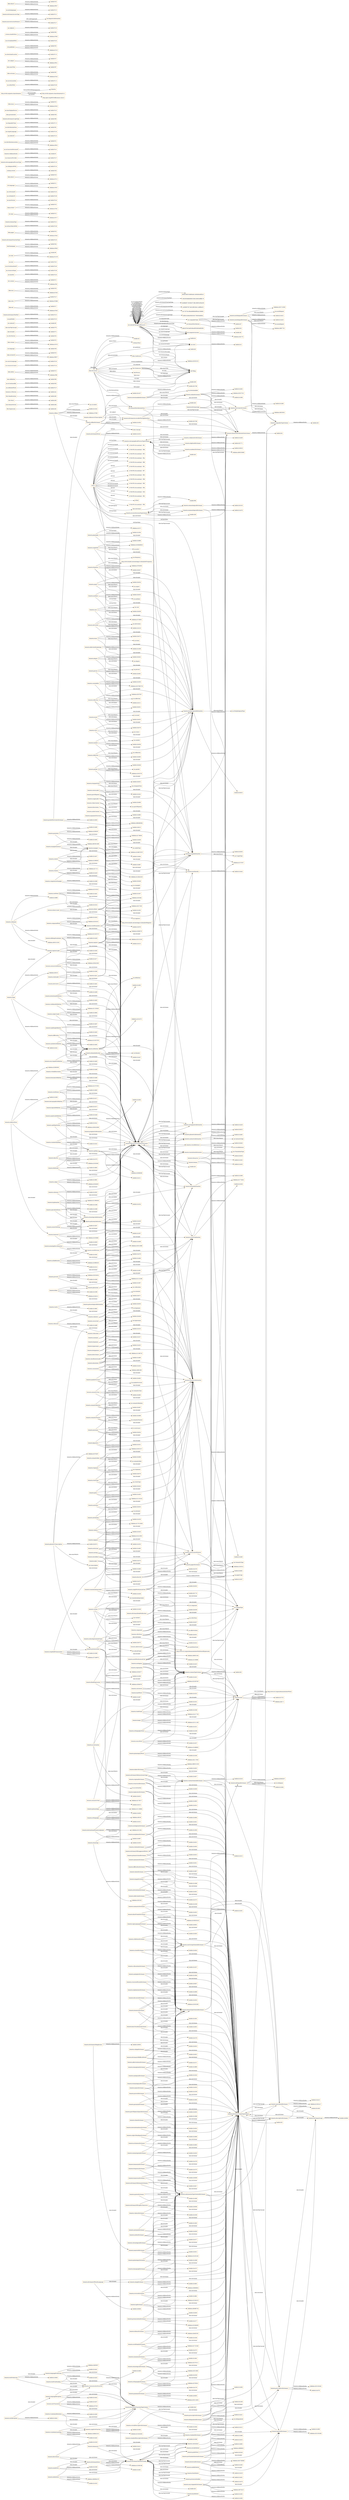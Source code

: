 digraph ar2dtool_diagram { 
rankdir=LR;
size="1501"
node [shape = rectangle, color="orange"]; "d856558d233d900a61c085b83e9f5b12" "2945950bdbd0b6316b41b645ebffbc78" "beddbd6719349c8718bc3d935e36a285" "ca588087927ab2cbf81dbcc1a8f8ee52" "frbr:Expression" "ba71f27bcc6badaf6db49f04a5169d81" "ms:Actor" "ms:LexicalConceptualResource" "4ff5fccfcb8a59b26c917f4926ed8fcd" "ms:LingualityType" "ms:DatasetDistributionForm" "bibo:Conference" "bibo:Document" "dcat:DatasetSeries" "ms:DatasetDistribution" "frbr:Work" "frbr:Endeavour" "frbr:Manifestation" "lexmeta:LCRSeries" "dde3b7641ba8548ea0f02b93def62f05" "dct:LinguisticSystem" ; /*classes style*/
	"ms:isRelatedToLR" -> "lexbib:P137" [ label = "lexmeta:wikibaseEntity" ];
	"lexmeta:usageLabel" -> "lexmeta:usageInformation" [ label = "skos:broader" ];
	"lexmeta:usageLabel" -> "lexbib:Q14995" [ label = "lexmeta:wikibaseEntity" ];
	"lexmeta:usageLabel" -> "lexmeta:MicrostructureFeatureScheme" [ label = "skos:inScheme" ];
	"ms:isContinuedBy" -> "lexbib:P63" [ label = "lexmeta:wikibaseEntity" ];
	"skos:definition" -> "lexbib:P80" [ label = "lexmeta:wikibaseEntity" ];
	"lexmeta:dictionaryOfASynchronicStage" -> "lexmeta:DictionaryScopeTypeScheme" [ label = "skos:inScheme" ];
	"lexmeta:dictionaryOfASynchronicStage" -> "lexmeta:varietyOrientedDictionary" [ label = "skos:broader" ];
	"lexmeta:dictionaryOfASynchronicStage" -> "lexbib:Q14627" [ label = "lexmeta:wikibaseEntity" ];
	"lexmeta:usageInformation" -> "ms:UsageType" [ label = "skos:exactMatch" ];
	"lexmeta:usageInformation" -> "lexmeta:MicrostructureFeatureScheme" [ label = "skos:inScheme" ];
	"lexmeta:usageInformation" -> "lexbib:Q24030" [ label = "lexmeta:wikibaseEntity" ];
	"lexmeta:communicativeFunction" -> "lexbib:Q14388" [ label = "lexmeta:wikibaseEntity" ];
	"lexmeta:communicativeFunction" -> "lexmeta:DictionaryFunctionTypeScheme" [ label = "skos:inScheme" ];
	"bibo:editor" -> "lexbib:P13" [ label = "lexmeta:wikibaseEntity" ];
	"bibo:editor" -> "wikidata:P98" [ label = "lexmeta:wikibaseEntity" ];
	"lexmeta:rootWord" -> "lexmeta:MicrostructureFeatureScheme" [ label = "skos:inScheme" ];
	"lexmeta:rootWord" -> "lexbib:Q14481" [ label = "lexmeta:wikibaseEntity" ];
	"lexmeta:rootWord" -> "wikidata:Q210523" [ label = "lexmeta:wikibaseEntity" ];
	"lexmeta:rootWord" -> "lexmeta:wordFormation" [ label = "skos:broader" ];
	"lexmeta:preStandardisationDictionary" -> "lexmeta:DictionaryScopeTypeScheme" [ label = "skos:inScheme" ];
	"lexmeta:preStandardisationDictionary" -> "lexmeta:generalDictionary" [ label = "skos:broader" ];
	"lexmeta:preStandardisationDictionary" -> "lexbib:Q16240" [ label = "lexmeta:wikibaseEntity" ];
	"ms:resourceCreator" -> "lexbib:P154" [ label = "lexmeta:wikibaseEntity" ];
	"ms:sourceLanguage" -> "lexbib:P150" [ label = "lexmeta:wikibaseEntity" ];
	"lexmeta:primarySchoolDictionary" -> "lexmeta:userGroupOrientedDictionary" [ label = "skos:broader" ];
	"lexmeta:primarySchoolDictionary" -> "lexbib:Q14633" [ label = "lexmeta:wikibaseEntity" ];
	"lexmeta:primarySchoolDictionary" -> "lexmeta:DictionaryScopeTypeScheme" [ label = "skos:inScheme" ];
	"lexmeta:languageProduction" -> "wikidata:Q463837" [ label = "lexmeta:wikibaseEntity" ];
	"lexmeta:languageProduction" -> "lexmeta:communicativeFunction" [ label = "skos:broader" ];
	"lexmeta:languageProduction" -> "lexbib:Q14441" [ label = "lexmeta:wikibaseEntity" ];
	"lexmeta:languageProduction" -> "lexmeta:DictionaryFunctionTypeScheme" [ label = "skos:inScheme" ];
	"lexmeta:homonymDictionary" -> "lexbib:Q14370" [ label = "lexmeta:wikibaseEntity" ];
	"lexmeta:homonymDictionary" -> "lexmeta:DictionaryScopeTypeScheme" [ label = "skos:inScheme" ];
	"lexmeta:homonymDictionary" -> "lexmeta:lemmaTypeOrientedDictionary" [ label = "skos:broader" ];
	"bibo:reviewOf" -> "lexbib:P25" [ label = "lexmeta:wikibaseEntity" ];
	"bibo:reviewOf" -> "wikidata:P6977" [ label = "lexmeta:wikibaseEntity" ];
	"lexmeta:aspect" -> "lexmeta:MicrostructureFeatureScheme" [ label = "skos:inScheme" ];
	"lexmeta:aspect" -> "lexbib:Q24034" [ label = "lexmeta:wikibaseEntity" ];
	"lexmeta:aspect" -> "ms:aspect" [ label = "skos:exactMatch" ];
	"lexmeta:aspect" -> "lexmeta:morphologicalInformation" [ label = "skos:broader" ];
	"ms:DatasetDistribution" -> "lexbib:Q24" [ label = "lexmeta:wikibaseEntity" ];
	"lexmeta:videoContent" -> "lexmeta:multimedia" [ label = "skos:broader" ];
	"lexmeta:videoContent" -> "lexbib:Q16013" [ label = "lexmeta:wikibaseEntity" ];
	"lexmeta:videoContent" -> "lexmeta:MicrostructureFeatureScheme" [ label = "skos:inScheme" ];
	"lexmeta:videoContent" -> "wikidata:Q66498384" [ label = "lexmeta:wikibaseEntity" ];
	"lexmeta:onomasiologicalDictionary" -> "lexmeta:AccessStructureTypeScheme" [ label = "skos:inScheme" ];
	"lexmeta:onomasiologicalDictionary" -> "lexbib:Q14476" [ label = "lexmeta:wikibaseEntity" ];
	"lexmeta:onomasiologicalDictionary" -> "wikidata:Q179797" [ label = "lexmeta:wikibaseEntity" ];
	"lexmeta:synonym" -> "lexbib:Q24071" [ label = "lexmeta:wikibaseEntity" ];
	"lexmeta:synonym" -> "lexmeta:MicrostructureFeatureScheme" [ label = "skos:inScheme" ];
	"lexmeta:synonym" -> "ms:synonym" [ label = "skos:exactMatch" ];
	"lexmeta:synonym" -> "lexmeta:semanticInformation" [ label = "skos:broader" ];
	"lexmeta:singleWordLexicalUnit" -> "lexmeta:LemmaTypeScheme" [ label = "skos:inScheme" ];
	"lexmeta:singleWordLexicalUnit" -> "ms:LemmaType" [ label = "skos:broader" ];
	"lexmeta:singleWordLexicalUnit" -> "lexbib:Q24053" [ label = "lexmeta:wikibaseEntity" ];
	"lexmeta:singleWordLexicalUnit" -> "wikidata:Q18514" [ label = "lexmeta:wikibaseEntity" ];
	"lexmeta:lspDictionary" -> "lexmeta:DictionaryScopeTypeScheme" [ label = "skos:inScheme" ];
	"lexmeta:lspDictionary" -> "lexmeta:informationTypeOrientedDictionary" [ label = "skos:broader" ];
	"lexmeta:lspDictionary" -> "lexbib:Q14628" [ label = "lexmeta:wikibaseEntity" ];
	"lexmeta:lspDictionary" -> "wikidata:Q6486734" [ label = "lexmeta:wikibaseEntity" ];
	"lexmeta:intentionalDefinition" -> "lexmeta:definition" [ label = "skos:broader" ];
	"lexmeta:intentionalDefinition" -> "lexbib:Q14469" [ label = "lexmeta:wikibaseEntity" ];
	"lexmeta:intentionalDefinition" -> "lexmeta:MicrostructureFeatureScheme" [ label = "skos:inScheme" ];
	"lexmeta:dictionaryAccessibleThroughInterface" -> "lexmeta:DatasetDistributionFormScheme" [ label = "skos:inScheme" ];
	"lexmeta:dictionaryAccessibleThroughInterface" -> "lexmeta:onlineDictionary" [ label = "skos:broader" ];
	"lexmeta:dictionaryAccessibleThroughInterface" -> "lexbib:Q32768" [ label = "lexmeta:wikibaseEntity" ];
	"ms:language" -> "lexbib:P56" [ label = "lexmeta:wikibaseEntity" ];
	"lexmeta:homographDictionary" -> "lexmeta:lemmaTypeOrientedDictionary" [ label = "skos:broader" ];
	"lexmeta:homographDictionary" -> "lexmeta:DictionaryScopeTypeScheme" [ label = "skos:inScheme" ];
	"lexmeta:homographDictionary" -> "lexbib:Q14372" [ label = "lexmeta:wikibaseEntity" ];
	"lexmeta:spelling" -> "lexbib:Q14311" [ label = "lexmeta:wikibaseEntity" ];
	"lexmeta:spelling" -> "lexmeta:MicrostructureFeatureScheme" [ label = "skos:inScheme" ];
	"lexmeta:spelling" -> "wikidata:Q2088390" [ label = "lexmeta:wikibaseEntity" ];
	"lexmeta:spelling" -> "lexmeta:formalInformation" [ label = "skos:broader" ];
	"lexmeta:calque" -> "wikidata:Q204826" [ label = "lexmeta:wikibaseEntity" ];
	"lexmeta:calque" -> "lexmeta:MicrostructureFeatureScheme" [ label = "skos:inScheme" ];
	"lexmeta:calque" -> "lexbib:Q14981" [ label = "lexmeta:wikibaseEntity" ];
	"lexmeta:calque" -> "lexmeta:etymologicalInformation" [ label = "skos:broader" ];
	"lexmeta:swearwordDictionary" -> "lexmeta:DictionaryScopeTypeScheme" [ label = "skos:inScheme" ];
	"lexmeta:swearwordDictionary" -> "lexmeta:lemmaTypeOrientedDictionary" [ label = "skos:broader" ];
	"lexmeta:swearwordDictionary" -> "lexbib:Q14605" [ label = "lexmeta:wikibaseEntity" ];
	"lexmeta:syntagmaticInformation" -> "lexbib:Q14426" [ label = "lexmeta:wikibaseEntity" ];
	"lexmeta:syntagmaticInformation" -> "lexmeta:MicrostructureFeatureScheme" [ label = "skos:inScheme" ];
	"lexmeta:dictionaryScope" -> "lexmeta:DictionaryScopeTypeScheme" [ label = "skos:inScheme" ];
	"lexmeta:dictionaryScope" -> "lexbib:Q16094" [ label = "lexmeta:wikibaseEntity" ];
	"lexmeta:pronunciationDictionary" -> "lexmeta:DictionaryScopeTypeScheme" [ label = "skos:inScheme" ];
	"lexmeta:pronunciationDictionary" -> "lexbib:Q14277" [ label = "lexmeta:wikibaseEntity" ];
	"lexmeta:pronunciationDictionary" -> "wikidata:Q1048400" [ label = "lexmeta:wikibaseEntity" ];
	"lexmeta:pronunciationDictionary" -> "lexmeta:informationTypeOrientedDictionary" [ label = "skos:broader" ];
	"lexmeta:collaborativeDictionary" -> "lexmeta:LexicographicalProcessTypeScheme" [ label = "skos:inScheme" ];
	"lexmeta:collaborativeDictionary" -> "lexbib:Q14439" [ label = "lexmeta:wikibaseEntity" ];
	"lexmeta:LexicographicalProcessTypeScheme" -> "lexmeta:digitisedDictionary" [ label = "skos:hasTopConcept" ];
	"lexmeta:LexicographicalProcessTypeScheme" -> "lexmeta:collaborativeDictionary" [ label = "skos:hasTopConcept" ];
	"lexmeta:LexicographicalProcessTypeScheme" -> "lexmeta:academicDictionary" [ label = "skos:hasTopConcept" ];
	"lexmeta:LexicographicalProcessTypeScheme" -> "lexbib:Q42" [ label = "lexmeta:wikibaseEntity" ];
	"lexmeta:textReception" -> "lexmeta:DictionaryFunctionTypeScheme" [ label = "skos:inScheme" ];
	"lexmeta:textReception" -> "lexmeta:languageReception" [ label = "skos:broader" ];
	"lexmeta:textReception" -> "lexbib:Q14941" [ label = "lexmeta:wikibaseEntity" ];
	"lexmeta:antonymDictionary" -> "lexbib:Q14362" [ label = "lexmeta:wikibaseEntity" ];
	"lexmeta:antonymDictionary" -> "lexmeta:DictionaryScopeTypeScheme" [ label = "skos:inScheme" ];
	"lexmeta:antonymDictionary" -> "lexmeta:informationTypeOrientedDictionary" [ label = "skos:broader" ];
	"bibo:volume" -> "lexbib:P22" [ label = "lexmeta:wikibaseEntity" ];
	"bibo:volume" -> "wikidata:P478" [ label = "lexmeta:wikibaseEntity" ];
	"ms:distribution" -> "lexbib:P55" [ label = "lexmeta:wikibaseEntity" ];
	"lexmeta:idiomsDictionary" -> "wikidata:Q4492301" [ label = "lexmeta:wikibaseEntity" ];
	"lexmeta:idiomsDictionary" -> "lexmeta:DictionaryScopeTypeScheme" [ label = "skos:inScheme" ];
	"lexmeta:idiomsDictionary" -> "lexmeta:informationTypeOrientedDictionary" [ label = "skos:broader" ];
	"lexmeta:idiomsDictionary" -> "lexbib:Q14358" [ label = "lexmeta:wikibaseEntity" ];
	"lexmeta:AccessStructureTypeScheme" -> "lexmeta:semasiologicalDictionary" [ label = "skos:hasTopConcept" ];
	"lexmeta:AccessStructureTypeScheme" -> "lexmeta:onomasiologicalDictionary" [ label = "skos:hasTopConcept" ];
	"lexmeta:AccessStructureTypeScheme" -> "lexbib:Q39" [ label = "lexmeta:wikibaseEntity" ];
	"lexmeta:neologismsDictionary" -> "lexmeta:DictionaryScopeTypeScheme" [ label = "skos:inScheme" ];
	"lexmeta:neologismsDictionary" -> "lexmeta:lemmaTypeOrientedDictionary" [ label = "skos:broader" ];
	"lexmeta:neologismsDictionary" -> "lexbib:Q14604" [ label = "lexmeta:wikibaseEntity" ];
	"lexmeta:cognitiveFunction" -> "lexbib:Q14385" [ label = "lexmeta:wikibaseEntity" ];
	"lexmeta:cognitiveFunction" -> "lexmeta:DictionaryFunctionTypeScheme" [ label = "skos:inScheme" ];
	"lexmeta:cognitiveFunction" -> "wikidata:Q13434561" [ label = "lexmeta:wikibaseEntity" ];
	"lexmeta:auxiliary" -> "lexmeta:MicrostructureFeatureScheme" [ label = "skos:inScheme" ];
	"lexmeta:auxiliary" -> "ms:auxiliary" [ label = "skos:exactMatch" ];
	"lexmeta:auxiliary" -> "lexbib:Q24035" [ label = "lexmeta:wikibaseEntity" ];
	"lexmeta:auxiliary" -> "lexmeta:morphologicalInformation" [ label = "skos:broader" ];
	"lexmeta:hyponym" -> "ms:hyponym" [ label = "skos:exactMatch" ];
	"lexmeta:hyponym" -> "lexmeta:semanticInformation" [ label = "skos:broader" ];
	"lexmeta:hyponym" -> "lexbib:Q24050" [ label = "lexmeta:wikibaseEntity" ];
	"lexmeta:hyponym" -> "lexmeta:MicrostructureFeatureScheme" [ label = "skos:inScheme" ];
	"lexmeta:signLanguageDictionary" -> "lexmeta:DictionaryScopeTypeScheme" [ label = "skos:inScheme" ];
	"lexmeta:signLanguageDictionary" -> "lexmeta:userGroupOrientedDictionary" [ label = "skos:broader" ];
	"lexmeta:signLanguageDictionary" -> "lexbib:Q16001" [ label = "lexmeta:wikibaseEntity" ];
	"lexmeta:signLanguageDictionary" -> "wikidata:Q108282422" [ label = "lexmeta:wikibaseEntity" ];
	"skos:broader" -> "lexbib:P72" [ label = "lexmeta:wikibaseEntity" ];
	"lexmeta:case" -> "lexmeta:morphologicalInformation" [ label = "skos:broader" ];
	"lexmeta:case" -> "lexbib:Q24036" [ label = "lexmeta:wikibaseEntity" ];
	"lexmeta:case" -> "ms:case" [ label = "skos:exactMatch" ];
	"lexmeta:case" -> "lexmeta:MicrostructureFeatureScheme" [ label = "skos:inScheme" ];
	"lexmeta:wordFamilyDictionary" -> "lexmeta:DictionaryScopeTypeScheme" [ label = "skos:inScheme" ];
	"lexmeta:wordFamilyDictionary" -> "lexmeta:informationTypeOrientedDictionary" [ label = "skos:broader" ];
	"lexmeta:wordFamilyDictionary" -> "lexbib:Q14375" [ label = "lexmeta:wikibaseEntity" ];
	"lexmeta:wordFamilyDictionary" -> "wikidata:Q1722340" [ label = "lexmeta:wikibaseEntity" ];
	"lexmeta:compound" -> "ms:LemmaType" [ label = "skos:broader" ];
	"lexmeta:compound" -> "ms:compound" [ label = "skos:exactMatch" ];
	"lexmeta:compound" -> "lexbib:Q24039" [ label = "lexmeta:wikibaseEntity" ];
	"lexmeta:compound" -> "lexmeta:LemmaTypeScheme" [ label = "skos:inScheme" ];
	"lexmeta:proverb" -> "lexmeta:phraseme" [ label = "skos:broader" ];
	"lexmeta:proverb" -> "lexmeta:MicrostructureFeatureScheme" [ label = "skos:inScheme" ];
	"lexmeta:proverb" -> "wikidata:Q1624034" [ label = "lexmeta:wikibaseEntity" ];
	"lexmeta:proverb" -> "lexbib:Q14309" [ label = "lexmeta:wikibaseEntity" ];
	"lexmeta:dictionaryOfDisappearedWords" -> "lexmeta:DictionaryScopeTypeScheme" [ label = "skos:inScheme" ];
	"lexmeta:dictionaryOfDisappearedWords" -> "lexmeta:lemmaTypeOrientedDictionary" [ label = "skos:broader" ];
	"lexmeta:dictionaryOfDisappearedWords" -> "lexbib:Q14615" [ label = "lexmeta:wikibaseEntity" ];
	"lexmeta:illustration" -> "wikidata:Q178659" [ label = "lexmeta:wikibaseEntity" ];
	"lexmeta:illustration" -> "lexmeta:MicrostructureFeatureScheme" [ label = "skos:inScheme" ];
	"lexmeta:illustration" -> "lexbib:Q14936" [ label = "lexmeta:wikibaseEntity" ];
	"lexmeta:illustration" -> "lexmeta:multimedia" [ label = "skos:broader" ];
	"lexmeta:euphemismsDictionary" -> "lexmeta:DictionaryScopeTypeScheme" [ label = "skos:inScheme" ];
	"lexmeta:euphemismsDictionary" -> "lexmeta:lemmaTypeOrientedDictionary" [ label = "skos:broader" ];
	"lexmeta:euphemismsDictionary" -> "lexbib:Q14606" [ label = "lexmeta:wikibaseEntity" ];
	"lexmeta:derivation" -> "ms:derivation" [ label = "skos:exactMatch" ];
	"lexmeta:derivation" -> "lexbib:Q14518" [ label = "lexmeta:wikibaseEntity" ];
	"lexmeta:derivation" -> "wikidata:Q728001" [ label = "lexmeta:wikibaseEntity" ];
	"lexmeta:derivation" -> "lexmeta:MicrostructureFeatureScheme" [ label = "skos:inScheme" ];
	"lexmeta:derivation" -> "lexmeta:morphologicalInformation" [ label = "skos:broader" ];
	"lexmeta:derivative" -> "lexmeta:wordFormation" [ label = "skos:broader" ];
	"lexmeta:derivative" -> "lexmeta:MicrostructureFeatureScheme" [ label = "skos:inScheme" ];
	"lexmeta:derivative" -> "lexbib:Q14461" [ label = "lexmeta:wikibaseEntity" ];
	"skos:hasTopConcept" -> "lexbib:P79" [ label = "lexmeta:wikibaseEntity" ];
	"dct:isPartOf" -> "lexbib:P9" [ label = "lexmeta:wikibaseEntity" ];
	"lexmeta:coocurrent" -> "lexbib:Q14391" [ label = "lexmeta:wikibaseEntity" ];
	"lexmeta:coocurrent" -> "lexmeta:MicrostructureFeatureScheme" [ label = "skos:inScheme" ];
	"lexmeta:coocurrent" -> "lexmeta:wordCombination" [ label = "skos:broader" ];
	"lexmeta:chronologicalDictionary" -> "lexmeta:DictionaryScopeTypeScheme" [ label = "skos:inScheme" ];
	"lexmeta:chronologicalDictionary" -> "lexmeta:informationTypeOrientedDictionary" [ label = "skos:broader" ];
	"lexmeta:chronologicalDictionary" -> "lexbib:Q14377" [ label = "lexmeta:wikibaseEntity" ];
	"lexmeta:signpost" -> "lexbib:Q14353" [ label = "lexmeta:wikibaseEntity" ];
	"lexmeta:signpost" -> "lexmeta:MicrostructureFeatureScheme" [ label = "skos:inScheme" ];
	"lexmeta:signpost" -> "lexmeta:entryLayoutFeature" [ label = "skos:broader" ];
	"lexmeta:geography" -> "lexbib:Q14294" [ label = "lexmeta:wikibaseEntity" ];
	"lexmeta:geography" -> "lexmeta:usageInformation" [ label = "skos:broader" ];
	"lexmeta:geography" -> "lexmeta:MicrostructureFeatureScheme" [ label = "skos:inScheme" ];
	"lexmeta:geography" -> "wikidata:Q1071" [ label = "lexmeta:wikibaseEntity" ];
	"lexmeta:ruleBasedDefinition" -> "lexmeta:MicrostructureFeatureScheme" [ label = "skos:inScheme" ];
	"lexmeta:ruleBasedDefinition" -> "lexmeta:definition" [ label = "skos:broader" ];
	"lexmeta:ruleBasedDefinition" -> "lexbib:Q14482" [ label = "lexmeta:wikibaseEntity" ];
	"lexmeta:tense" -> "lexbib:Q24073" [ label = "lexmeta:wikibaseEntity" ];
	"lexmeta:tense" -> "lexmeta:MicrostructureFeatureScheme" [ label = "skos:inScheme" ];
	"lexmeta:tense" -> "ms:tense" [ label = "skos:exactMatch" ];
	"lexmeta:tense" -> "lexmeta:morphologicalInformation" [ label = "skos:broader" ];
	"lexmeta:phonologicDictionary" -> "lexmeta:DictionaryScopeTypeScheme" [ label = "skos:inScheme" ];
	"lexmeta:phonologicDictionary" -> "lexmeta:informationTypeOrientedDictionary" [ label = "skos:broader" ];
	"lexmeta:phonologicDictionary" -> "lexbib:Q14368" [ label = "lexmeta:wikibaseEntity" ];
	"lexmeta:nesting" -> "lexmeta:MicrostructureFeatureScheme" [ label = "skos:inScheme" ];
	"lexmeta:nesting" -> "lexbib:Q14474" [ label = "lexmeta:wikibaseEntity" ];
	"lexmeta:nesting" -> "lexmeta:entryLayoutFeature" [ label = "skos:broader" ];
	"lexmeta:subcategorizationFrame" -> "lexmeta:MicrostructureFeatureScheme" [ label = "skos:inScheme" ];
	"lexmeta:subcategorizationFrame" -> "ms:subcatFrame" [ label = "skos:exactMatch" ];
	"lexmeta:subcategorizationFrame" -> "lexmeta:syntacticInformation" [ label = "skos:broader" ];
	"lexmeta:subcategorizationFrame" -> "lexbib:Q24070" [ label = "lexmeta:wikibaseEntity" ];
	"lexmeta:polysemyIndication" -> "lexmeta:MicrostructureFeatureScheme" [ label = "skos:inScheme" ];
	"lexmeta:polysemyIndication" -> "lexbib:Q14428" [ label = "lexmeta:wikibaseEntity" ];
	"lexmeta:polysemyIndication" -> "lexmeta:semanticInformation" [ label = "skos:broader" ];
	"lexmeta:etymologicalInformation" -> "lexbib:Q14354" [ label = "lexmeta:wikibaseEntity" ];
	"lexmeta:etymologicalInformation" -> "lexmeta:formalInformation" [ label = "skos:broader" ];
	"lexmeta:etymologicalInformation" -> "lexmeta:MicrostructureFeatureScheme" [ label = "skos:inScheme" ];
	"lexmeta:inflectionMorphology" -> "lexmeta:MicrostructureFeatureScheme" [ label = "skos:inScheme" ];
	"lexmeta:inflectionMorphology" -> "lexmeta:morphologicalInformation" [ label = "skos:broader" ];
	"lexmeta:inflectionMorphology" -> "lexbib:Q14299" [ label = "lexmeta:wikibaseEntity" ];
	"ms:iprHolder" -> "lexbib:P155" [ label = "lexmeta:wikibaseEntity" ];
	"lexmeta:lemmaList" -> "lexmeta:DictionaryTextPartScheme" [ label = "skos:inScheme" ];
	"lexmeta:lemmaList" -> "lexmeta:centralList" [ label = "skos:broader" ];
	"lexmeta:lemmaList" -> "lexbib:Q14411" [ label = "lexmeta:wikibaseEntity" ];
	"lexmeta:dictionaryTextPart" -> "lexbib:P152" [ label = "lexmeta:wikibaseEntity" ];
	"lexmeta:paperDictionary" -> "lexbib:Q14307" [ label = "lexmeta:wikibaseEntity" ];
	"lexmeta:paperDictionary" -> "ms:paperCopy" [ label = "skos:exactMatch" ];
	"lexmeta:paperDictionary" -> "lexmeta:DatasetDistributionFormScheme" [ label = "skos:inScheme" ];
	"lexmeta:monolingualDictionary" -> "wikidata:Q897755" [ label = "lexmeta:wikibaseEntity" ];
	"lexmeta:monolingualDictionary" -> "lexmeta:LingualityTypeScheme" [ label = "skos:inScheme" ];
	"lexmeta:monolingualDictionary" -> "lexbib:Q14420" [ label = "lexmeta:wikibaseEntity" ];
	"lexmeta:monolingualDictionary" -> "ms:monolingual" [ label = "skos:exactMatch" ];
	"lexmeta:antedating" -> "lexbib:Q14320" [ label = "lexmeta:wikibaseEntity" ];
	"lexmeta:antedating" -> "lexmeta:MicrostructureFeatureScheme" [ label = "skos:inScheme" ];
	"lexmeta:antedating" -> "lexmeta:formalInformation" [ label = "skos:broader" ];
	"lexmeta:antedating" -> "wikidata:Q17012656" [ label = "lexmeta:wikibaseEntity" ];
	"lexmeta:domainIndication" -> "lexmeta:semanticInformation" [ label = "skos:broader" ];
	"lexmeta:domainIndication" -> "lexmeta:MicrostructureFeatureScheme" [ label = "skos:inScheme" ];
	"lexmeta:domainIndication" -> "lexbib:Q14447" [ label = "lexmeta:wikibaseEntity" ];
	"lexmeta:domainIndication" -> "ms:domain1" [ label = "skos:exactMatch" ];
	"lexmeta:degree" -> "lexmeta:MicrostructureFeatureScheme" [ label = "skos:inScheme" ];
	"lexmeta:degree" -> "ms:degree" [ label = "skos:exactMatch" ];
	"lexmeta:degree" -> "lexmeta:morphologicalInformation" [ label = "skos:broader" ];
	"lexmeta:degree" -> "lexbib:Q24042" [ label = "lexmeta:wikibaseEntity" ];
	"lexmeta:pronunciation" -> "lexmeta:MicrostructureFeatureScheme" [ label = "skos:inScheme" ];
	"lexmeta:pronunciation" -> "lexbib:Q14308" [ label = "lexmeta:wikibaseEntity" ];
	"lexmeta:pronunciation" -> "lexmeta:phoneticInformation" [ label = "skos:broader" ];
	"lexmeta:pronunciation" -> "wikidata:Q184377" [ label = "lexmeta:wikibaseEntity" ];
	"bibo:doi" -> "lexbib:P17" [ label = "lexmeta:wikibaseEntity" ];
	"bibo:doi" -> "wikidata:P356" [ label = "lexmeta:wikibaseEntity" ];
	"bibo:cites" -> "lexbib:P147" [ label = "lexmeta:wikibaseEntity" ];
	"bibo:cites" -> "wikidata:P2860" [ label = "lexmeta:wikibaseEntity" ];
	"lexmeta:offlineDictionary" -> "ms:DatasetDistributionForm" [ label = "skos:inScheme" ];
	"lexmeta:offlineDictionary" -> "lexmeta:DatasetDistributionFormScheme" [ label = "skos:inScheme" ];
	"lexmeta:offlineDictionary" -> "lexbib:Q14304" [ label = "lexmeta:wikibaseEntity" ];
	"lexmeta:offlineDictionary" -> "lexmeta:electronicDictionary" [ label = "skos:broader" ];
	"bibo:issn" -> "lexbib:P20" [ label = "lexmeta:wikibaseEntity" ];
	"bibo:issn" -> "wikidata:P236" [ label = "lexmeta:wikibaseEntity" ];
	"lexmeta:usageNote" -> "lexbib:Q14996" [ label = "lexmeta:wikibaseEntity" ];
	"lexmeta:usageNote" -> "wikidata:Q106480922" [ label = "lexmeta:wikibaseEntity" ];
	"lexmeta:usageNote" -> "lexmeta:usageInformation" [ label = "skos:broader" ];
	"lexmeta:usageNote" -> "ms:note1" [ label = "skos:exactMatch" ];
	"lexmeta:usageNote" -> "lexmeta:MicrostructureFeatureScheme" [ label = "skos:inScheme" ];
	"lexmeta:cliticForm" -> "lexmeta:LemmaTypeScheme" [ label = "skos:inScheme" ];
	"lexmeta:cliticForm" -> "ms:cliticForm" [ label = "skos:exactMatch" ];
	"lexmeta:cliticForm" -> "ms:LemmaType" [ label = "skos:broader" ];
	"lexmeta:cliticForm" -> "lexbib:Q24037" [ label = "lexmeta:wikibaseEntity" ];
	"lexmeta:childrensDictionary" -> "lexmeta:DictionaryScopeTypeScheme" [ label = "skos:inScheme" ];
	"lexmeta:childrensDictionary" -> "lexmeta:userGroupOrientedDictionary" [ label = "skos:broader" ];
	"lexmeta:childrensDictionary" -> "lexbib:Q14635" [ label = "lexmeta:wikibaseEntity" ];
	"lexmeta:LemmaTypeScheme" -> "ms:LemmaType" [ label = "skos:hasTopConcept" ];
	"lexmeta:LemmaTypeScheme" -> "lexmeta:word" [ label = "skos:hasTopConcept" ];
	"lexmeta:LemmaTypeScheme" -> "lexbib:Q50" [ label = "lexmeta:wikibaseEntity" ];
	"dct:creator" -> "lexbib:P12" [ label = "lexmeta:wikibaseEntity" ];
	"dct:creator" -> "wikidata:P50" [ label = "lexmeta:wikibaseEntity" ];
	"ms:hasPart" -> "lexbib:P143" [ label = "lexmeta:wikibaseEntity" ];
	"lexmeta:synonymsDictionary" -> "lexmeta:DictionaryScopeTypeScheme" [ label = "skos:inScheme" ];
	"lexmeta:synonymsDictionary" -> "lexbib:Q14361" [ label = "lexmeta:wikibaseEntity" ];
	"lexmeta:synonymsDictionary" -> "lexmeta:informationTypeOrientedDictionary" [ label = "skos:broader" ];
	"lexmeta:synonymsDictionary" -> "wikidata:Q2376111" [ label = "lexmeta:wikibaseEntity" ];
	"lexmeta:historicalDictionary" -> "wikidata:Q45740849" [ label = "lexmeta:wikibaseEntity" ];
	"lexmeta:historicalDictionary" -> "lexmeta:DictionaryScopeTypeScheme" [ label = "skos:inScheme" ];
	"lexmeta:historicalDictionary" -> "lexbib:Q14295" [ label = "lexmeta:wikibaseEntity" ];
	"lexmeta:historicalDictionary" -> "lexmeta:generalDictionary" [ label = "skos:broader" ];
	"ms:resourceName" -> "lexbib:P156" [ label = "lexmeta:wikibaseEntity" ];
	"lexmeta:meaningDiscrimination" -> "lexmeta:MicrostructureFeatureScheme" [ label = "skos:inScheme" ];
	"lexmeta:meaningDiscrimination" -> "lexbib:Q14582" [ label = "lexmeta:wikibaseEntity" ];
	"lexmeta:meaningDiscrimination" -> "lexmeta:polysemyIndication" [ label = "skos:broader" ];
	"lexmeta:discourseDictionary" -> "lexmeta:DictionaryScopeTypeScheme" [ label = "skos:inScheme" ];
	"lexmeta:discourseDictionary" -> "lexmeta:lemmaTypeOrientedDictionary" [ label = "skos:broader" ];
	"lexmeta:discourseDictionary" -> "lexbib:Q14616" [ label = "lexmeta:wikibaseEntity" ];
	"lexmeta:generalDictionary" -> "wikidata:Q52162484" [ label = "lexmeta:wikibaseEntity" ];
	"lexmeta:generalDictionary" -> "lexmeta:dictionaryScope" [ label = "skos:broader" ];
	"lexmeta:generalDictionary" -> "lexmeta:DictionaryScopeTypeScheme" [ label = "skos:inScheme" ];
	"lexmeta:generalDictionary" -> "lexbib:Q14398" [ label = "lexmeta:wikibaseEntity" ];
	"lexmeta:typifyingDefinition" -> "lexbib:Q14487" [ label = "lexmeta:wikibaseEntity" ];
	"lexmeta:typifyingDefinition" -> "lexmeta:MicrostructureFeatureScheme" [ label = "skos:inScheme" ];
	"lexmeta:typifyingDefinition" -> "lexmeta:definition" [ label = "skos:broader" ];
	"lexmeta:etymologicalDictionary" -> "lexbib:Q14328" [ label = "lexmeta:wikibaseEntity" ];
	"lexmeta:etymologicalDictionary" -> "wikidata:Q521983" [ label = "lexmeta:wikibaseEntity" ];
	"lexmeta:etymologicalDictionary" -> "lexmeta:DictionaryScopeTypeScheme" [ label = "skos:inScheme" ];
	"lexmeta:etymologicalDictionary" -> "lexmeta:informationTypeOrientedDictionary" [ label = "skos:broader" ];
	"lexmeta:multilingualDictionary" -> "lexbib:Q14422" [ label = "lexmeta:wikibaseEntity" ];
	"lexmeta:multilingualDictionary" -> "wikidata:Q55713039" [ label = "lexmeta:wikibaseEntity" ];
	"lexmeta:multilingualDictionary" -> "ms:multilingual" [ label = "skos:exactMatch" ];
	"lexmeta:multilingualDictionary" -> "lexmeta:LingualityTypeScheme" [ label = "skos:inScheme" ];
	"lexmeta:fieldLabel" -> "lexmeta:MicrostructureFeatureScheme" [ label = "skos:inScheme" ];
	"lexmeta:fieldLabel" -> "lexbib:Q14983" [ label = "lexmeta:wikibaseEntity" ];
	"lexmeta:fieldLabel" -> "lexmeta:domainIndication" [ label = "skos:broader" ];
	"ms:isContinuationOf" -> "lexbib:P140" [ label = "lexmeta:wikibaseEntity" ];
	"lexmeta:wikisourceTranscription" -> "lexmeta:DatasetDistributionFormScheme" [ label = "skos:inScheme" ];
	"lexmeta:wikisourceTranscription" -> "lexmeta:dictionaryAccessibleThroughInterface" [ label = "skos:broader" ];
	"lexmeta:wikisourceTranscription" -> "lexbib:Q24187" [ label = "lexmeta:wikibaseEntity" ];
	"ms:size" -> "lexbib:P161" [ label = "lexmeta:wikibaseEntity" ];
	"lexmeta:specializedDictionary" -> "lexmeta:DictionaryScopeTypeScheme" [ label = "skos:inScheme" ];
	"lexmeta:specializedDictionary" -> "wikidata:Q1391417" [ label = "lexmeta:wikibaseEntity" ];
	"lexmeta:specializedDictionary" -> "lexmeta:dictionaryScope" [ label = "skos:broader" ];
	"lexmeta:specializedDictionary" -> "lexbib:Q14410" [ label = "lexmeta:wikibaseEntity" ];
	"lexmeta:frequencyDictionary" -> "lexmeta:DictionaryScopeTypeScheme" [ label = "skos:inScheme" ];
	"lexmeta:frequencyDictionary" -> "lexmeta:informationTypeOrientedDictionary" [ label = "skos:broader" ];
	"lexmeta:frequencyDictionary" -> "lexbib:Q14378" [ label = "lexmeta:wikibaseEntity" ];
	"dct:title" -> "lexbib:P6" [ label = "lexmeta:wikibaseEntity" ];
	"dct:title" -> "wikidata:P1476" [ label = "lexmeta:wikibaseEntity" ];
	"lexmeta:multimedia" -> "lexmeta:MicrostructureFeatureScheme" [ label = "skos:inScheme" ];
	"lexmeta:multimedia" -> "lexbib:Q14444" [ label = "lexmeta:wikibaseEntity" ];
	"lexmeta:humorousDictionary" -> "lexmeta:DictionaryScopeTypeScheme" [ label = "skos:inScheme" ];
	"lexmeta:humorousDictionary" -> "lexmeta:informationTypeOrientedDictionary" [ label = "skos:broader" ];
	"lexmeta:humorousDictionary" -> "lexbib:Q16009" [ label = "lexmeta:wikibaseEntity" ];
	"lexmeta:semanticField" -> "lexbib:Q14513" [ label = "lexmeta:wikibaseEntity" ];
	"lexmeta:semanticField" -> "lexmeta:MicrostructureFeatureScheme" [ label = "skos:inScheme" ];
	"lexmeta:semanticField" -> "wikidata:Q176377" [ label = "lexmeta:wikibaseEntity" ];
	"lexmeta:bilingualizedDictionary" -> "lexbib:Q14451" [ label = "lexmeta:wikibaseEntity" ];
	"lexmeta:bilingualizedDictionary" -> "lexmeta:bilingualDictionary" [ label = "skos:broader" ];
	"lexmeta:bilingualizedDictionary" -> "ms:bilingualized" [ label = "skos:exactMatch" ];
	"lexmeta:bilingualizedDictionary" -> "lexmeta:LingualityTypeScheme" [ label = "skos:inScheme" ];
	"lexmeta:quotation" -> "lexmeta:example" [ label = "skos:broader" ];
	"lexmeta:quotation" -> "lexbib:Q14480" [ label = "lexmeta:wikibaseEntity" ];
	"lexmeta:quotation" -> "lexmeta:MicrostructureFeatureScheme" [ label = "skos:inScheme" ];
	"lexmeta:quotation" -> "wikidata:Q206287" [ label = "lexmeta:wikibaseEntity" ];
	"lexmeta:differentia" -> "lexbib:Q14462" [ label = "lexmeta:wikibaseEntity" ];
	"lexmeta:differentia" -> "lexmeta:MicrostructureFeatureScheme" [ label = "skos:inScheme" ];
	"lexmeta:differentia" -> "lexmeta:definition" [ label = "skos:broader" ];
	"lexmeta:senseOrdering" -> "lexmeta:MicrostructureFeatureScheme" [ label = "skos:inScheme" ];
	"lexmeta:senseOrdering" -> "lexmeta:polysemyIndication" [ label = "skos:broader" ];
	"lexmeta:senseOrdering" -> "lexbib:Q14587" [ label = "lexmeta:wikibaseEntity" ];
	"foaf:homepage" -> "lexbib:P44" [ label = "lexmeta:wikibaseEntity" ];
	"foaf:homepage" -> "wikidata:P856" [ label = "lexmeta:wikibaseEntity" ];
	"dct:LinguisticSystem" -> "lexbib:Q8" [ label = "lexmeta:wikibaseEntity" ];
	"dct:LinguisticSystem" -> "wikidata:Q34770" [ label = "lexmeta:wikibaseEntity" ];
	"lexmeta:lemmaTypeOrientedDictionary" -> "lexmeta:DictionaryScopeTypeScheme" [ label = "skos:inScheme" ];
	"lexmeta:lemmaTypeOrientedDictionary" -> "lexmeta:specializedDictionary" [ label = "skos:broader" ];
	"lexmeta:lemmaTypeOrientedDictionary" -> "lexbib:Q14301" [ label = "lexmeta:wikibaseEntity" ];
	"lexmeta:dictionaryFunctionType" -> "lexbib:P120" [ label = "lexmeta:wikibaseEntity" ];
	"ms:Actor" -> "lexbib:Q14" [ label = "lexmeta:wikibaseEntity" ];
	"lexmeta:neologism" -> "lexmeta:LemmaTypeScheme" [ label = "skos:inScheme" ];
	"lexmeta:neologism" -> "wikidata:Q130989" [ label = "lexmeta:wikibaseEntity" ];
	"lexmeta:neologism" -> "lexmeta:word" [ label = "skos:broader" ];
	"lexmeta:neologism" -> "lexbib:Q14423" [ label = "lexmeta:wikibaseEntity" ];
	"lexmeta:DictionaryFunctionTypeScheme" -> "lexmeta:proscriptiveDictionary" [ label = "skos:hasTopConcept" ];
	"lexmeta:DictionaryFunctionTypeScheme" -> "lexmeta:prescriptiveDictionary" [ label = "skos:hasTopConcept" ];
	"lexmeta:DictionaryFunctionTypeScheme" -> "lexmeta:descriptiveDictionary" [ label = "skos:hasTopConcept" ];
	"lexmeta:DictionaryFunctionTypeScheme" -> "lexbib:Q44" [ label = "lexmeta:wikibaseEntity" ];
	"lexmeta:inkhornTerm" -> "lexmeta:MicrostructureFeatureScheme" [ label = "skos:inScheme" ];
	"lexmeta:inkhornTerm" -> "wikidata:Q2080363" [ label = "lexmeta:wikibaseEntity" ];
	"lexmeta:inkhornTerm" -> "lexbib:Q14580" [ label = "lexmeta:wikibaseEntity" ];
	"lexmeta:inkhornTerm" -> "lexmeta:loanword" [ label = "skos:broader" ];
	"lexmeta:person" -> "lexmeta:MicrostructureFeatureScheme" [ label = "skos:inScheme" ];
	"lexmeta:person" -> "ms:person1" [ label = "skos:exactMatch" ];
	"lexmeta:person" -> "lexmeta:morphologicalInformation" [ label = "skos:broader" ];
	"lexmeta:person" -> "lexbib:Q24061" [ label = "lexmeta:wikibaseEntity" ];
	"bibo:pages" -> "lexbib:P24" [ label = "lexmeta:wikibaseEntity" ];
	"bibo:pages" -> "wikidata:P304" [ label = "lexmeta:wikibaseEntity" ];
	"lexmeta:morphemeDictionary" -> "lexmeta:DictionaryScopeTypeScheme" [ label = "skos:inScheme" ];
	"lexmeta:morphemeDictionary" -> "lexmeta:lemmaTypeOrientedDictionary" [ label = "skos:broader" ];
	"lexmeta:morphemeDictionary" -> "lexbib:Q14621" [ label = "lexmeta:wikibaseEntity" ];
	"lexmeta:reverseDictionary" -> "lexmeta:DictionaryScopeTypeScheme" [ label = "skos:inScheme" ];
	"lexmeta:reverseDictionary" -> "lexbib:Q14991" [ label = "lexmeta:wikibaseEntity" ];
	"lexmeta:reverseDictionary" -> "wikidata:Q1304223" [ label = "lexmeta:wikibaseEntity" ];
	"lexmeta:reverseDictionary" -> "lexmeta:informationTypeOrientedDictionary" [ label = "skos:broader" ];
	"lexmeta:phraseology" -> "wikidata:Q1126894" [ label = "lexmeta:wikibaseEntity" ];
	"lexmeta:phraseology" -> "lexmeta:MicrostructureFeatureScheme" [ label = "skos:inScheme" ];
	"lexmeta:phraseology" -> "lexbib:Q14838" [ label = "lexmeta:wikibaseEntity" ];
	"lexmeta:mainEntry" -> "lexmeta:dictionaryEntry" [ label = "skos:broader" ];
	"lexmeta:mainEntry" -> "lexmeta:DictionaryTextPartScheme" [ label = "skos:inScheme" ];
	"lexmeta:mainEntry" -> "lexbib:Q14336" [ label = "lexmeta:wikibaseEntity" ];
	"ms:isExactMatchWith" -> "lexbib:P138" [ label = "lexmeta:wikibaseEntity" ];
	"lexmeta:definition" -> "wikidata:Q101072" [ label = "lexmeta:wikibaseEntity" ];
	"lexmeta:definition" -> "lexmeta:MicrostructureFeatureScheme" [ label = "skos:inScheme" ];
	"lexmeta:definition" -> "lexmeta:semanticInformation" [ label = "skos:broader" ];
	"lexmeta:definition" -> "ms:definition" [ label = "skos:exactMatch" ];
	"lexmeta:definition" -> "lexbib:Q14392" [ label = "lexmeta:wikibaseEntity" ];
	"lexmeta:dictionaryOfASemanticDomain" -> "lexmeta:DictionaryScopeTypeScheme" [ label = "skos:inScheme" ];
	"lexmeta:dictionaryOfASemanticDomain" -> "lexmeta:informationTypeOrientedDictionary" [ label = "skos:broader" ];
	"lexmeta:dictionaryOfASemanticDomain" -> "lexbib:Q14617" [ label = "lexmeta:wikibaseEntity" ];
	"lexmeta:quotesDictionary" -> "lexmeta:DictionaryScopeTypeScheme" [ label = "skos:inScheme" ];
	"lexmeta:quotesDictionary" -> "lexmeta:informationTypeOrientedDictionary" [ label = "skos:broader" ];
	"lexmeta:quotesDictionary" -> "lexbib:Q14360" [ label = "lexmeta:wikibaseEntity" ];
	"lexmeta:designatum" -> "lexbib:Q14323" [ label = "lexmeta:wikibaseEntity" ];
	"lexmeta:designatum" -> "lexmeta:MicrostructureFeatureScheme" [ label = "skos:inScheme" ];
	"lexmeta:designatum" -> "lexmeta:semanticInformation" [ label = "skos:broader" ];
	"lexmeta:phraseologicalInformation" -> "lexmeta:MicrostructureFeatureScheme" [ label = "skos:inScheme" ];
	"lexmeta:phraseologicalInformation" -> "lexmeta:wordCombination" [ label = "skos:broader" ];
	"lexmeta:phraseologicalInformation" -> "lexbib:Q14478" [ label = "lexmeta:wikibaseEntity" ];
	"lexmeta:statusLabel" -> "lexbib:Q14342" [ label = "lexmeta:wikibaseEntity" ];
	"lexmeta:statusLabel" -> "lexmeta:MicrostructureFeatureScheme" [ label = "skos:inScheme" ];
	"lexmeta:statusLabel" -> "lexmeta:usageInformation" [ label = "skos:broader" ];
	"lexmeta:dictionaryApp" -> "lexmeta:DatasetDistributionFormScheme" [ label = "skos:inScheme" ];
	"lexmeta:dictionaryApp" -> "lexmeta:electronicDictionary" [ label = "skos:broader" ];
	"lexmeta:dictionaryApp" -> "lexbib:Q14288" [ label = "lexmeta:wikibaseEntity" ];
	"lexmeta:definingVocabulary" -> "lexmeta:MicrostructureFeatureScheme" [ label = "skos:inScheme" ];
	"lexmeta:definingVocabulary" -> "lexbib:Q14458" [ label = "lexmeta:wikibaseEntity" ];
	"lexmeta:definingVocabulary" -> "wikidata:Q15192747" [ label = "lexmeta:wikibaseEntity" ];
	"lexmeta:definingVocabulary" -> "lexmeta:definition" [ label = "skos:broader" ];
	"lexmeta:countability" -> "lexmeta:MicrostructureFeatureScheme" [ label = "skos:inScheme" ];
	"lexmeta:countability" -> "wikidata:Q107063735" [ label = "lexmeta:wikibaseEntity" ];
	"lexmeta:countability" -> "lexmeta:morphologicalInformation" [ label = "skos:broader" ];
	"lexmeta:countability" -> "lexbib:Q14350" [ label = "lexmeta:wikibaseEntity" ];
	"lexmeta:exampleSentence" -> "wikidata:Q65581468" [ label = "lexmeta:wikibaseEntity" ];
	"lexmeta:exampleSentence" -> "lexbib:Q14493" [ label = "lexmeta:wikibaseEntity" ];
	"lexmeta:exampleSentence" -> "lexmeta:MicrostructureFeatureScheme" [ label = "skos:inScheme" ];
	"lexmeta:exampleSentence" -> "lexmeta:example" [ label = "skos:broader" ];
	"lexmeta:LingualityTypeScheme" -> "lexbib:Q55" [ label = "lexmeta:wikibaseEntity" ];
	"lexmeta:dictionaryOfGraphicCharacters" -> "lexmeta:DictionaryScopeTypeScheme" [ label = "skos:inScheme" ];
	"lexmeta:dictionaryOfGraphicCharacters" -> "lexmeta:informationTypeOrientedDictionary" [ label = "skos:broader" ];
	"lexmeta:dictionaryOfGraphicCharacters" -> "lexbib:Q16008" [ label = "lexmeta:wikibaseEntity" ];
	"lexmeta:proscriptiveDictionary" -> "lexmeta:DictionaryScopeTypeScheme" [ label = "skos:inScheme" ];
	"lexmeta:proscriptiveDictionary" -> "lexmeta:prescriptiveDictionary" [ label = "skos:broader" ];
	"lexmeta:proscriptiveDictionary" -> "lexbib:Q24189" [ label = "lexmeta:wikibaseEntity" ];
	"lexmeta:valencyDictionary" -> "lexmeta:DictionaryScopeTypeScheme" [ label = "skos:inScheme" ];
	"lexmeta:valencyDictionary" -> "lexmeta:informationTypeOrientedDictionary" [ label = "skos:broader" ];
	"lexmeta:valencyDictionary" -> "lexbib:Q14356" [ label = "lexmeta:wikibaseEntity" ];
	"lexmeta:hyperonym" -> "lexbib:Q24049" [ label = "lexmeta:wikibaseEntity" ];
	"lexmeta:hyperonym" -> "lexmeta:semanticInformation" [ label = "skos:broader" ];
	"lexmeta:hyperonym" -> "ms:hyperonym" [ label = "skos:exactMatch" ];
	"lexmeta:hyperonym" -> "lexmeta:MicrostructureFeatureScheme" [ label = "skos:inScheme" ];
	"lexmeta:inflection" -> "lexbib:Q14511" [ label = "lexmeta:wikibaseEntity" ];
	"lexmeta:inflection" -> "lexbib:Q24051" [ label = "lexmeta:wikibaseEntity" ];
	"lexmeta:inflection" -> "wikidata:Q207857" [ label = "lexmeta:wikibaseEntity" ];
	"lexmeta:inflection" -> "ms:inflection" [ label = "skos:exactMatch" ];
	"lexmeta:inflection" -> "lexmeta:morphologicalInformation" [ label = "skos:broader" ];
	"lexmeta:inflection" -> "lexmeta:MicrostructureFeatureScheme" [ label = "skos:inScheme" ];
	"lexmeta:registerLabel" -> "lexmeta:MicrostructureFeatureScheme" [ label = "skos:inScheme" ];
	"lexmeta:registerLabel" -> "lexmeta:register" [ label = "skos:broader" ];
	"lexmeta:registerLabel" -> "lexbib:Q14585" [ label = "lexmeta:wikibaseEntity" ];
	"lexmeta:accentuation" -> "lexmeta:MicrostructureFeatureScheme" [ label = "skos:inScheme" ];
	"lexmeta:accentuation" -> "ms:accentuation" [ label = "skos:exactMatch" ];
	"lexmeta:accentuation" -> "lexmeta:phoneticInformation" [ label = "skos:broader" ];
	"lexmeta:accentuation" -> "lexbib:Q24032" [ label = "lexmeta:wikibaseEntity" ];
	"lexmeta:eponymsDictionary" -> "lexmeta:DictionaryScopeTypeScheme" [ label = "skos:inScheme" ];
	"lexmeta:eponymsDictionary" -> "lexmeta:lemmaTypeOrientedDictionary" [ label = "skos:broader" ];
	"lexmeta:eponymsDictionary" -> "lexbib:Q14613" [ label = "lexmeta:wikibaseEntity" ];
	"lexmeta:register" -> "http://www.lexinfo.net/ontology/3.0/lexinfo#Register" [ label = "skos:closeMatch" ];
	"lexmeta:register" -> "lexbib:Q15676" [ label = "lexmeta:wikibaseEntity" ];
	"lexmeta:register" -> "lexmeta:usageInformation" [ label = "skos:broader" ];
	"lexmeta:register" -> "wikidata:Q286576" [ label = "lexmeta:wikibaseEntity" ];
	"lexmeta:register" -> "ms:register1" [ label = "skos:exactMatch" ];
	"lexmeta:register" -> "lexmeta:MicrostructureFeatureScheme" [ label = "skos:inScheme" ];
	"lexmeta:guideWord" -> "lexmeta:DictionaryTextPartScheme" [ label = "skos:inScheme" ];
	"lexmeta:guideWord" -> "lexbib:Q14985" [ label = "lexmeta:wikibaseEntity" ];
	"lexmeta:guideWord" -> "wikidata:Q899632" [ label = "lexmeta:wikibaseEntity" ];
	"lexmeta:colloquial" -> "lexmeta:registerLabel" [ label = "skos:broader" ];
	"lexmeta:colloquial" -> "wikidata:Q63315203" [ label = "lexmeta:wikibaseEntity" ];
	"lexmeta:colloquial" -> "lexbib:Q14998" [ label = "lexmeta:wikibaseEntity" ];
	"lexmeta:colloquial" -> "lexmeta:MicrostructureFeatureScheme" [ label = "skos:inScheme" ];
	"lexmeta:dialectDictionary" -> "lexmeta:DictionaryScopeTypeScheme" [ label = "skos:inScheme" ];
	"lexmeta:dialectDictionary" -> "lexmeta:varietyOrientedDictionary" [ label = "skos:broader" ];
	"lexmeta:dialectDictionary" -> "wikidata:Q99231526" [ label = "lexmeta:wikibaseEntity" ];
	"lexmeta:dialectDictionary" -> "lexbib:Q14625" [ label = "lexmeta:wikibaseEntity" ];
	"lexmeta:orthographyDictionary" -> "lexbib:Q14278" [ label = "lexmeta:wikibaseEntity" ];
	"lexmeta:orthographyDictionary" -> "wikidata:Q378914" [ label = "lexmeta:wikibaseEntity" ];
	"lexmeta:orthographyDictionary" -> "lexmeta:informationTypeOrientedDictionary" [ label = "skos:broader" ];
	"lexmeta:orthographyDictionary" -> "lexmeta:DictionaryScopeTypeScheme" [ label = "skos:inScheme" ];
	"ms:LexicalConceptualResource" -> "lexbib:Q4" [ label = "lexmeta:wikibaseEntity" ];
	"lexmeta:userGroupOrientedDictionary" -> "lexmeta:DictionaryScopeTypeScheme" [ label = "skos:inScheme" ];
	"lexmeta:userGroupOrientedDictionary" -> "lexmeta:specializedDictionary" [ label = "skos:broader" ];
	"lexmeta:userGroupOrientedDictionary" -> "lexbib:Q14315" [ label = "lexmeta:wikibaseEntity" ];
	"lexmeta:denotation" -> "lexmeta:MicrostructureFeatureScheme" [ label = "skos:inScheme" ];
	"lexmeta:denotation" -> "lexbib:Q14460" [ label = "lexmeta:wikibaseEntity" ];
	"lexmeta:denotation" -> "wikidata:Q1189753" [ label = "lexmeta:wikibaseEntity" ];
	"lexmeta:denotation" -> "lexmeta:semanticInformation" [ label = "skos:broader" ];
	"lexmeta:example" -> "wikidata:Q14944328" [ label = "lexmeta:wikibaseEntity" ];
	"lexmeta:example" -> "lexmeta:MicrostructureFeatureScheme" [ label = "skos:inScheme" ];
	"lexmeta:example" -> "lexbib:Q24046" [ label = "lexmeta:wikibaseEntity" ];
	"lexmeta:example" -> "ms:example1" [ label = "skos:exactMatch" ];
	"lexmeta:example" -> "lexmeta:usageInformation" [ label = "skos:broader" ];
	"lexmeta:crossReference" -> "lexbib:Q24040" [ label = "lexmeta:wikibaseEntity" ];
	"lexmeta:crossReference" -> "ms:crossReference" [ label = "skos:exactMatch" ];
	"lexmeta:crossReference" -> "lexmeta:MicrostructureFeatureScheme" [ label = "skos:inScheme" ];
	"lexmeta:schoolDictionary" -> "lexmeta:DictionaryScopeTypeScheme" [ label = "skos:inScheme" ];
	"lexmeta:schoolDictionary" -> "lexmeta:userGroupOrientedDictionary" [ label = "skos:broader" ];
	"lexmeta:schoolDictionary" -> "lexbib:Q14634" [ label = "lexmeta:wikibaseEntity" ];
	"lexmeta:wordFormation" -> "lexmeta:morphologicalInformation" [ label = "skos:broader" ];
	"lexmeta:wordFormation" -> "wikidata:Q327358" [ label = "lexmeta:wikibaseEntity" ];
	"lexmeta:wordFormation" -> "lexbib:Q14282" [ label = "lexmeta:wikibaseEntity" ];
	"lexmeta:wordFormation" -> "lexmeta:MicrostructureFeatureScheme" [ label = "skos:inScheme" ];
	"lexmeta:tabooDictionary" -> "lexmeta:DictionaryScopeTypeScheme" [ label = "skos:inScheme" ];
	"lexmeta:tabooDictionary" -> "lexmeta:lemmaTypeOrientedDictionary" [ label = "skos:broader" ];
	"lexmeta:tabooDictionary" -> "lexbib:Q14607" [ label = "lexmeta:wikibaseEntity" ];
	"lexmeta:valency" -> "lexbib:Q14543" [ label = "lexmeta:wikibaseEntity" ];
	"lexmeta:valency" -> "lexmeta:syntagmaticInformation" [ label = "skos:broader" ];
	"lexmeta:valency" -> "lexmeta:MicrostructureFeatureScheme" [ label = "skos:inScheme" ];
	"lexmeta:valency" -> "wikidata:Q1412952" [ label = "lexmeta:wikibaseEntity" ];
	"lexmeta:dialectLabel" -> "lexmeta:dialect" [ label = "skos:broader" ];
	"lexmeta:dialectLabel" -> "lexbib:Q14324" [ label = "lexmeta:wikibaseEntity" ];
	"lexmeta:dialectLabel" -> "lexmeta:MicrostructureFeatureScheme" [ label = "skos:inScheme" ];
	"lexmeta:slangDictionary" -> "wikidata:Q3808854" [ label = "lexmeta:wikibaseEntity" ];
	"lexmeta:slangDictionary" -> "lexmeta:DictionaryScopeTypeScheme" [ label = "skos:inScheme" ];
	"lexmeta:slangDictionary" -> "lexmeta:varietyOrientedDictionary" [ label = "skos:broader" ];
	"lexmeta:slangDictionary" -> "lexbib:Q14602" [ label = "lexmeta:wikibaseEntity" ];
	"lexmeta:pronunciationKey" -> "lexbib:Q14479" [ label = "lexmeta:wikibaseEntity" ];
	"lexmeta:pronunciationKey" -> "lexmeta:DictionaryTextPartScheme" [ label = "skos:inScheme" ];
	"lexmeta:varietyOrientedDictionary" -> "lexmeta:DictionaryScopeTypeScheme" [ label = "skos:inScheme" ];
	"lexmeta:varietyOrientedDictionary" -> "lexmeta:specializedDictionary" [ label = "skos:broader" ];
	"lexmeta:varietyOrientedDictionary" -> "lexbib:Q14316" [ label = "lexmeta:wikibaseEntity" ];
	"lexmeta:lemmaType" -> "lexbib:P151" [ label = "lexmeta:wikibaseEntity" ];
	"lexmeta:thesaurus" -> "lexbib:Q14345" [ label = "lexmeta:wikibaseEntity" ];
	"lexmeta:thesaurus" -> "lexmeta:DictionaryScopeTypeScheme" [ label = "skos:inScheme" ];
	"lexmeta:thesaurus" -> "wikidata:Q179797" [ label = "lexmeta:wikibaseEntity" ];
	"lexmeta:loanword" -> "lexmeta:MicrostructureFeatureScheme" [ label = "skos:inScheme" ];
	"lexmeta:loanword" -> "lexmeta:etymologicalInformation" [ label = "skos:broader" ];
	"lexmeta:loanword" -> "lexbib:Q14638" [ label = "lexmeta:wikibaseEntity" ];
	"lexmeta:loanword" -> "wikidata:Q103808" [ label = "lexmeta:wikibaseEntity" ];
	"lexmeta:encyclopedicDefinition" -> "lexbib:Q14463" [ label = "lexmeta:wikibaseEntity" ];
	"lexmeta:encyclopedicDefinition" -> "lexmeta:MicrostructureFeatureScheme" [ label = "skos:inScheme" ];
	"lexmeta:encyclopedicDefinition" -> "lexmeta:definition" [ label = "skos:broader" ];
	"dct:date" -> "lexbib:P15" [ label = "lexmeta:wikibaseEntity" ];
	"dct:date" -> "wikidata:P577" [ label = "lexmeta:wikibaseEntity" ];
	"frbrer:P3057" -> "lexbib:P10" [ label = "lexmeta:wikibaseEntity" ];
	"frbrer:P3057" -> "wikidata:P291" [ label = "lexmeta:wikibaseEntity" ];
	"lexmeta:falseFriendsDictionary" -> "lexmeta:DictionaryScopeTypeScheme" [ label = "skos:inScheme" ];
	"lexmeta:falseFriendsDictionary" -> "lexmeta:lemmaTypeOrientedDictionary" [ label = "skos:broader" ];
	"lexmeta:falseFriendsDictionary" -> "lexbib:Q14623" [ label = "lexmeta:wikibaseEntity" ];
	"lexmeta:semasiologicalDictionary" -> "lexmeta:AccessStructureTypeScheme" [ label = "skos:inScheme" ];
	"lexmeta:semasiologicalDictionary" -> "lexbib:Q16130" [ label = "lexmeta:wikibaseEntity" ];
	"lexmeta:fascicle" -> "lexmeta:DatasetDistributionFormScheme" [ label = "skos:inScheme" ];
	"lexmeta:fascicle" -> "lexmeta:paperDictionary" [ label = "skos:broader" ];
	"lexmeta:fascicle" -> "lexbib:Q14579" [ label = "lexmeta:wikibaseEntity" ];
	"ms:hasVersion" -> "lexbib:P144" [ label = "lexmeta:wikibaseEntity" ];
	"lexmeta:entryBlock" -> "lexmeta:entryLayoutFeature" [ label = "skos:broader" ];
	"lexmeta:entryBlock" -> "lexbib:Q14464" [ label = "lexmeta:wikibaseEntity" ];
	"lexmeta:entryBlock" -> "lexmeta:MicrostructureFeatureScheme" [ label = "skos:inScheme" ];
	"lexmeta:languageReception" -> "lexbib:Q14442" [ label = "lexmeta:wikibaseEntity" ];
	"lexmeta:languageReception" -> "lexmeta:communicativeFunction" [ label = "skos:broader" ];
	"lexmeta:languageReception" -> "lexmeta:DictionaryFunctionTypeScheme" [ label = "skos:inScheme" ];
	"lexmeta:qualiaStructure" -> "lexmeta:MicrostructureFeatureScheme" [ label = "skos:inScheme" ];
	"lexmeta:qualiaStructure" -> "ms:qualiaStructure" [ label = "skos:exactMatch" ];
	"lexmeta:qualiaStructure" -> "lexmeta:semanticInformation" [ label = "skos:broader" ];
	"lexmeta:qualiaStructure" -> "lexbib:Q24062" [ label = "lexmeta:wikibaseEntity" ];
	"lexmeta:descriptiveDictionary" -> "lexmeta:DictionaryScopeTypeScheme" [ label = "skos:inScheme" ];
	"lexmeta:descriptiveDictionary" -> "lexmeta:dictionaryScope" [ label = "skos:broader" ];
	"lexmeta:descriptiveDictionary" -> "lexbib:Q24188" [ label = "lexmeta:wikibaseEntity" ];
	"lexmeta:phoneticTranscription" -> "ms:transcription" [ label = "skos:exactMatch" ];
	"lexmeta:phoneticTranscription" -> "wikidata:Q579287" [ label = "lexmeta:wikibaseEntity" ];
	"lexmeta:phoneticTranscription" -> "lexbib:Q24074" [ label = "lexmeta:wikibaseEntity" ];
	"lexmeta:phoneticTranscription" -> "lexmeta:pronunciation" [ label = "skos:broader" ];
	"lexmeta:phoneticTranscription" -> "lexmeta:MicrostructureFeatureScheme" [ label = "skos:inScheme" ];
	"lexmeta:dictionaryOfDifficultWords" -> "lexmeta:DictionaryScopeTypeScheme" [ label = "skos:inScheme" ];
	"lexmeta:dictionaryOfDifficultWords" -> "lexmeta:lemmaTypeOrientedDictionary" [ label = "skos:broader" ];
	"lexmeta:dictionaryOfDifficultWords" -> "lexbib:Q14610" [ label = "lexmeta:wikibaseEntity" ];
	"lexmeta:partOfSpeechSpecificDictionary" -> "lexmeta:DictionaryScopeTypeScheme" [ label = "skos:inScheme" ];
	"lexmeta:partOfSpeechSpecificDictionary" -> "lexmeta:lemmaTypeOrientedDictionary" [ label = "skos:broader" ];
	"lexmeta:partOfSpeechSpecificDictionary" -> "lexbib:Q14620" [ label = "lexmeta:wikibaseEntity" ];
	"lexmeta:hyphenation" -> "lexbib:Q14296" [ label = "lexmeta:wikibaseEntity" ];
	"lexmeta:hyphenation" -> "lexmeta:wordDivision" [ label = "skos:broader" ];
	"lexmeta:hyphenation" -> "lexmeta:MicrostructureFeatureScheme" [ label = "skos:inScheme" ];
	"lexmeta:hyphenation" -> "wikidata:Q11994045" [ label = "lexmeta:wikibaseEntity" ];
	"ms:isSimilarTo" -> "lexbib:P136" [ label = "lexmeta:wikibaseEntity" ];
	"lexmeta:semanticClass" -> "lexmeta:MicrostructureFeatureScheme" [ label = "skos:inScheme" ];
	"lexmeta:semanticClass" -> "ms:semanticClass" [ label = "skos:exactMatch" ];
	"lexmeta:semanticClass" -> "lexmeta:semanticInformation" [ label = "skos:broader" ];
	"lexmeta:semanticClass" -> "lexbib:Q24065" [ label = "lexmeta:wikibaseEntity" ];
	"bibo:Conference" -> "lexbib:Q6" [ label = "lexmeta:wikibaseEntity" ];
	"bibo:Conference" -> "wikidata:Q2020153" [ label = "lexmeta:wikibaseEntity" ];
	"lexmeta:collocator" -> "lexmeta:MicrostructureFeatureScheme" [ label = "skos:inScheme" ];
	"lexmeta:collocator" -> "lexbib:Q14496" [ label = "lexmeta:wikibaseEntity" ];
	"lexmeta:collocator" -> "lexmeta:collocation" [ label = "skos:broader" ];
	"lexmeta:textProofreading" -> "lexmeta:DictionaryFunctionTypeScheme" [ label = "skos:inScheme" ];
	"lexmeta:textProofreading" -> "lexmeta:communicativeFunction" [ label = "skos:broader" ];
	"lexmeta:textProofreading" -> "lexbib:Q14435" [ label = "lexmeta:wikibaseEntity" ];
	"lexmeta:style" -> "wikidata:Q2313235" [ label = "lexmeta:wikibaseEntity" ];
	"lexmeta:style" -> "lexmeta:MicrostructureFeatureScheme" [ label = "skos:inScheme" ];
	"lexmeta:style" -> "lexmeta:usageInformation" [ label = "skos:broader" ];
	"lexmeta:style" -> "lexbib:Q14313" [ label = "lexmeta:wikibaseEntity" ];
	"ms:isVersionOf" -> "lexbib:P133" [ label = "lexmeta:wikibaseEntity" ];
	"lexmeta:variant" -> "lexmeta:formalInformation" [ label = "skos:broader" ];
	"lexmeta:variant" -> "ms:LemmaType" [ label = "skos:broader" ];
	"lexmeta:variant" -> "ms:variant1" [ label = "skos:exactMatch" ];
	"lexmeta:variant" -> "lexmeta:LemmaTypeScheme" [ label = "skos:inScheme" ];
	"lexmeta:variant" -> "lexbib:Q24078" [ label = "lexmeta:wikibaseEntity" ];
	"lexmeta:variant" -> "lexbib:Q14348" [ label = "lexmeta:wikibaseEntity" ];
	"lexmeta:variant" -> "lexmeta:MicrostructureFeatureScheme" [ label = "skos:inScheme" ];
	"lexmeta:syllabification" -> "lexmeta:MicrostructureFeatureScheme" [ label = "skos:inScheme" ];
	"lexmeta:syllabification" -> "lexbib:Q14314" [ label = "lexmeta:wikibaseEntity" ];
	"lexmeta:syllabification" -> "lexmeta:wordDivision" [ label = "skos:broader" ];
	"lexmeta:syllabification" -> "wikidata:Q1898328" [ label = "lexmeta:wikibaseEntity" ];
	"lexmeta:directSense" -> "lexmeta:MicrostructureFeatureScheme" [ label = "skos:inScheme" ];
	"lexmeta:directSense" -> "lexmeta:semanticInformation" [ label = "skos:broader" ];
	"lexmeta:directSense" -> "lexbib:Q14327" [ label = "lexmeta:wikibaseEntity" ];
	"lexmeta:wordDivision" -> "lexbib:Q14297" [ label = "lexmeta:wikibaseEntity" ];
	"lexmeta:wordDivision" -> "lexmeta:MicrostructureFeatureScheme" [ label = "skos:inScheme" ];
	"lexmeta:wordDivision" -> "lexmeta:formalInformation" [ label = "skos:broader" ];
	"lexmeta:lemma" -> "lexbib:Q14450" [ label = "lexmeta:wikibaseEntity" ];
	"lexmeta:lemma" -> "lexmeta:MicrostructureFeatureScheme" [ label = "skos:inScheme" ];
	"lexmeta:lemma" -> "wikidata:Q18514" [ label = "lexmeta:wikibaseEntity" ];
	"lexmeta:lemma" -> "ms:LemmaType" [ label = "skos:exactMatch" ];
	"lexmeta:wordCombination" -> "lexmeta:MicrostructureFeatureScheme" [ label = "skos:inScheme" ];
	"lexmeta:wordCombination" -> "wikidata:Q1774041" [ label = "lexmeta:wikibaseEntity" ];
	"lexmeta:wordCombination" -> "lexbib:Q14539" [ label = "lexmeta:wikibaseEntity" ];
	"dct:language" -> "lexbib:P11" [ label = "lexmeta:wikibaseEntity" ];
	"dct:language" -> "wikidata:P407" [ label = "lexmeta:wikibaseEntity" ];
	"lexmeta:mood" -> "lexbib:Q24055" [ label = "lexmeta:wikibaseEntity" ];
	"lexmeta:mood" -> "lexmeta:morphologicalInformation" [ label = "skos:broader" ];
	"lexmeta:mood" -> "ms:mood" [ label = "skos:exactMatch" ];
	"lexmeta:mood" -> "lexmeta:MicrostructureFeatureScheme" [ label = "skos:inScheme" ];
	"lexmeta:regionalism" -> "lexbib:Q14431" [ label = "lexmeta:wikibaseEntity" ];
	"lexmeta:regionalism" -> "lexmeta:word" [ label = "skos:broader" ];
	"lexmeta:regionalism" -> "lexmeta:LemmaTypeScheme" [ label = "skos:inScheme" ];
	"lexmeta:regionalism" -> "wikidata:Q25397937" [ label = "lexmeta:wikibaseEntity" ];
	"lexmeta:vocabularyLearning" -> "wikidata:Q48842322" [ label = "lexmeta:wikibaseEntity" ];
	"lexmeta:vocabularyLearning" -> "lexmeta:DictionaryFunctionTypeScheme" [ label = "skos:inScheme" ];
	"lexmeta:vocabularyLearning" -> "lexbib:Q14445" [ label = "lexmeta:wikibaseEntity" ];
	"lexmeta:vocabularyLearning" -> "lexmeta:cognitiveFunction" [ label = "skos:broader" ];
	"lexmeta:MicrostructureFeatureScheme" -> "lexmeta:morphologicalInformation" [ label = "skos:hasTopConcept" ];
	"lexmeta:MicrostructureFeatureScheme" -> "lexmeta:wordCombination" [ label = "skos:hasTopConcept" ];
	"lexmeta:MicrostructureFeatureScheme" -> "lexmeta:translationInformation" [ label = "skos:hasTopConcept" ];
	"lexmeta:MicrostructureFeatureScheme" -> "lexmeta:syntacticInformation" [ label = "skos:hasTopConcept" ];
	"lexmeta:MicrostructureFeatureScheme" -> "lexmeta:usageInformation" [ label = "skos:hasTopConcept" ];
	"lexmeta:MicrostructureFeatureScheme" -> "lexmeta:multimedia" [ label = "skos:hasTopConcept" ];
	"lexmeta:MicrostructureFeatureScheme" -> "lexmeta:phoneticInformation" [ label = "skos:hasTopConcept" ];
	"lexmeta:MicrostructureFeatureScheme" -> "lexmeta:formalInformation" [ label = "skos:hasTopConcept" ];
	"lexmeta:MicrostructureFeatureScheme" -> "lexmeta:lemma" [ label = "skos:hasTopConcept" ];
	"lexmeta:MicrostructureFeatureScheme" -> "lexbib:Q51" [ label = "lexmeta:wikibaseEntity" ];
	"lexmeta:MicrostructureFeatureScheme" -> "lexmeta:semanticInformation" [ label = "skos:hasTopConcept" ];
	"lexmeta:MicrostructureFeatureScheme" -> "lexmeta:syntagmaticInformation" [ label = "skos:hasTopConcept" ];
	"lexmeta:MicrostructureFeatureScheme" -> "lexmeta:crossReference" [ label = "skos:hasTopConcept" ];
	"lexmeta:MicrostructureFeatureScheme" -> "lexmeta:entryLayoutFeature" [ label = "skos:hasTopConcept" ];
	"lexmeta:verbalIllustration" -> "lexbib:Q14488" [ label = "lexmeta:wikibaseEntity" ];
	"lexmeta:verbalIllustration" -> "lexmeta:definition" [ label = "skos:broader" ];
	"lexmeta:verbalIllustration" -> "lexmeta:MicrostructureFeatureScheme" [ label = "skos:inScheme" ];
	"lexmeta:duplicatesDictionary" -> "lexmeta:DictionaryScopeTypeScheme" [ label = "skos:inScheme" ];
	"lexmeta:duplicatesDictionary" -> "lexmeta:lemmaTypeOrientedDictionary" [ label = "skos:broader" ];
	"lexmeta:duplicatesDictionary" -> "lexbib:Q14614" [ label = "lexmeta:wikibaseEntity" ];
	"lexmeta:textTranslation" -> "lexmeta:DictionaryFunctionTypeScheme" [ label = "skos:inScheme" ];
	"lexmeta:textTranslation" -> "wikidata:Q7553" [ label = "lexmeta:wikibaseEntity" ];
	"lexmeta:textTranslation" -> "lexbib:Q14437" [ label = "lexmeta:wikibaseEntity" ];
	"lexmeta:textTranslation" -> "lexmeta:communicativeFunction" [ label = "skos:broader" ];
	"bibo:isbn13" -> "lexbib:P18" [ label = "lexmeta:wikibaseEntity" ];
	"bibo:isbn13" -> "wikidata:P212" [ label = "lexmeta:wikibaseEntity" ];
	"lexmeta:translationEquivalent" -> "lexmeta:translationInformation" [ label = "skos:broader" ];
	"lexmeta:translationEquivalent" -> "lexmeta:MicrostructureFeatureScheme" [ label = "skos:inScheme" ];
	"lexmeta:translationEquivalent" -> "lexbib:Q14438" [ label = "lexmeta:wikibaseEntity" ];
	"lexmeta:translationEquivalent" -> "ms:translationEquivalent" [ label = "skos:exactMatch" ];
	"schema:review" -> "lexbib:P26" [ label = "lexmeta:wikibaseEntity" ];
	"lexmeta:loanwordDictionary" -> "wikidata:Q1455182" [ label = "lexmeta:wikibaseEntity" ];
	"lexmeta:loanwordDictionary" -> "lexmeta:DictionaryScopeTypeScheme" [ label = "skos:inScheme" ];
	"lexmeta:loanwordDictionary" -> "lexmeta:lemmaTypeOrientedDictionary" [ label = "skos:broader" ];
	"lexmeta:loanwordDictionary" -> "lexbib:Q14612" [ label = "lexmeta:wikibaseEntity" ];
	"lexmeta:subjectLabel" -> "lexbib:Q14994" [ label = "lexmeta:wikibaseEntity" ];
	"lexmeta:subjectLabel" -> "lexmeta:MicrostructureFeatureScheme" [ label = "skos:inScheme" ];
	"lexmeta:subjectLabel" -> "lexmeta:domainIndication" [ label = "skos:broader" ];
	"lexmeta:subjectLabel" -> "wikidata:Q1128340" [ label = "lexmeta:wikibaseEntity" ];
	"lexmeta:difficultiesDictionary" -> "lexmeta:DictionaryScopeTypeScheme" [ label = "skos:inScheme" ];
	"lexmeta:difficultiesDictionary" -> "lexmeta:lemmaTypeOrientedDictionary" [ label = "skos:broader" ];
	"lexmeta:difficultiesDictionary" -> "lexbib:Q14611" [ label = "lexmeta:wikibaseEntity" ];
	"lexmeta:voice" -> "lexmeta:morphologicalInformation" [ label = "skos:broader" ];
	"lexmeta:voice" -> "lexmeta:MicrostructureFeatureScheme" [ label = "skos:inScheme" ];
	"lexmeta:voice" -> "ms:voice1" [ label = "skos:exactMatch" ];
	"lexmeta:voice" -> "lexbib:Q24079" [ label = "lexmeta:wikibaseEntity" ];
	"lexmeta:authorDictionary" -> "lexmeta:DictionaryScopeTypeScheme" [ label = "skos:inScheme" ];
	"lexmeta:authorDictionary" -> "lexmeta:informationTypeOrientedDictionary" [ label = "skos:broader" ];
	"lexmeta:authorDictionary" -> "lexbib:Q14629" [ label = "lexmeta:wikibaseEntity" ];
	"lexmeta:DictionaryTextPartScheme" -> "lexmeta:pronunciationKey" [ label = "skos:hasTopConcept" ];
	"lexmeta:DictionaryTextPartScheme" -> "lexmeta:frontMatter" [ label = "skos:hasTopConcept" ];
	"lexmeta:DictionaryTextPartScheme" -> "lexmeta:guideWord" [ label = "skos:hasTopConcept" ];
	"lexmeta:DictionaryTextPartScheme" -> "lexmeta:backMatter" [ label = "skos:hasTopConcept" ];
	"lexmeta:DictionaryTextPartScheme" -> "lexmeta:outsideMatter" [ label = "skos:hasTopConcept" ];
	"lexmeta:DictionaryTextPartScheme" -> "lexbib:Q52" [ label = "lexmeta:wikibaseEntity" ];
	"lexmeta:DictionaryTextPartScheme" -> "lexmeta:middleMatter" [ label = "skos:hasTopConcept" ];
	"lexmeta:DictionaryTextPartScheme" -> "lexmeta:centralList" [ label = "skos:hasTopConcept" ];
	"lexmeta:frontMatter" -> "lexmeta:DictionaryTextPartScheme" [ label = "skos:inScheme" ];
	"lexmeta:frontMatter" -> "lexbib:Q14401" [ label = "lexmeta:wikibaseEntity" ];
	"lexmeta:onomasticDictionary" -> "lexmeta:lemmaTypeOrientedDictionary" [ label = "skos:broader" ];
	"lexmeta:onomasticDictionary" -> "lexbib:Q14338" [ label = "lexmeta:wikibaseEntity" ];
	"lexmeta:onomasticDictionary" -> "lexmeta:DictionaryScopeTypeScheme" [ label = "skos:inScheme" ];
	"lexmeta:directEntry" -> "lexmeta:dictionaryEntry" [ label = "skos:broader" ];
	"lexmeta:directEntry" -> "lexmeta:DictionaryTextPartScheme" [ label = "skos:inScheme" ];
	"lexmeta:directEntry" -> "lexbib:Q14326" [ label = "lexmeta:wikibaseEntity" ];
	"lexmeta:learnersDictionary" -> "wikidata:Q1820290" [ label = "lexmeta:wikibaseEntity" ];
	"lexmeta:learnersDictionary" -> "lexmeta:userGroupOrientedDictionary" [ label = "skos:broader" ];
	"lexmeta:learnersDictionary" -> "lexbib:Q14581" [ label = "lexmeta:wikibaseEntity" ];
	"lexmeta:learnersDictionary" -> "lexmeta:DictionaryScopeTypeScheme" [ label = "skos:inScheme" ];
	"ms:isReplacedWith" -> "lexbib:P124" [ label = "lexmeta:wikibaseEntity" ];
	"lexmeta:dialect" -> "lexbib:Q14287" [ label = "lexmeta:wikibaseEntity" ];
	"lexmeta:dialect" -> "lexmeta:usageInformation" [ label = "skos:broader" ];
	"lexmeta:dialect" -> "wikidata:Q33384" [ label = "lexmeta:wikibaseEntity" ];
	"lexmeta:dialect" -> "lexmeta:MicrostructureFeatureScheme" [ label = "skos:inScheme" ];
	"ms:LingualityType" -> "lexmeta:multilingualDictionary" [ label = "skos:hasTopConcept" ];
	"ms:LingualityType" -> "lexmeta:monolingualDictionary" [ label = "skos:hasTopConcept" ];
	"ms:LingualityType" -> "lexmeta:bilingualDictionary" [ label = "skos:hasTopConcept" ];
	"ms:LingualityType" -> "lexbib:Q37" [ label = "lexmeta:wikibaseEntity" ];
	"lexmeta:abbreviation" -> "lexmeta:LemmaTypeScheme" [ label = "skos:inScheme" ];
	"lexmeta:abbreviation" -> "ms:abbreviation" [ label = "skos:exactMatch" ];
	"lexmeta:abbreviation" -> "ms:LemmaType" [ label = "skos:broader" ];
	"lexmeta:abbreviation" -> "lexbib:Q24031" [ label = "lexmeta:wikibaseEntity" ];
	"lexmeta:context" -> "lexmeta:MicrostructureFeatureScheme" [ label = "skos:inScheme" ];
	"lexmeta:context" -> "wikidata:Q196626" [ label = "lexmeta:wikibaseEntity" ];
	"lexmeta:context" -> "lexmeta:example" [ label = "skos:broader" ];
	"lexmeta:context" -> "lexbib:Q14457" [ label = "lexmeta:wikibaseEntity" ];
	"lexmeta:abbreviationsDictionary" -> "lexmeta:DictionaryScopeTypeScheme" [ label = "skos:inScheme" ];
	"lexmeta:abbreviationsDictionary" -> "lexmeta:lemmaTypeOrientedDictionary" [ label = "skos:broader" ];
	"lexmeta:abbreviationsDictionary" -> "lexbib:Q14622" [ label = "lexmeta:wikibaseEntity" ];
	"lexmeta:imageDictionary" -> "lexmeta:DictionaryScopeTypeScheme" [ label = "skos:inScheme" ];
	"lexmeta:imageDictionary" -> "lexmeta:informationTypeOrientedDictionary" [ label = "skos:broader" ];
	"lexmeta:imageDictionary" -> "lexbib:Q14366" [ label = "lexmeta:wikibaseEntity" ];
	"lexmeta:idiom" -> "lexmeta:phraseme" [ label = "skos:broader" ];
	"lexmeta:idiom" -> "wikidata:Q184511" [ label = "lexmeta:wikibaseEntity" ];
	"lexmeta:idiom" -> "lexmeta:MicrostructureFeatureScheme" [ label = "skos:inScheme" ];
	"lexmeta:idiom" -> "lexbib:Q14298" [ label = "lexmeta:wikibaseEntity" ];
	"lexmeta:lexicographicalProcessType" -> "lexbib:P119" [ label = "lexmeta:wikibaseEntity" ];
	"lexmeta:ostensiveDefinition" -> "wikidata:Q3043208" [ label = "lexmeta:wikibaseEntity" ];
	"lexmeta:ostensiveDefinition" -> "lexbib:Q14477" [ label = "lexmeta:wikibaseEntity" ];
	"lexmeta:ostensiveDefinition" -> "lexmeta:definition" [ label = "skos:broader" ];
	"lexmeta:ostensiveDefinition" -> "lexmeta:MicrostructureFeatureScheme" [ label = "skos:inScheme" ];
	"lexmeta:connotation" -> "wikidata:Q661062" [ label = "lexmeta:wikibaseEntity" ];
	"lexmeta:connotation" -> "lexbib:Q14455" [ label = "lexmeta:wikibaseEntity" ];
	"lexmeta:connotation" -> "lexmeta:semanticInformation" [ label = "skos:broader" ];
	"lexmeta:connotation" -> "lexmeta:MicrostructureFeatureScheme" [ label = "skos:inScheme" ];
	"lexmeta:grammarDictionary" -> "wikidata:Q55214821" [ label = "lexmeta:wikibaseEntity" ];
	"lexmeta:grammarDictionary" -> "lexbib:Q16005" [ label = "lexmeta:wikibaseEntity" ];
	"lexmeta:grammarDictionary" -> "lexmeta:DictionaryScopeTypeScheme" [ label = "skos:inScheme" ];
	"lexmeta:grammarDictionary" -> "lexmeta:informationTypeOrientedDictionary" [ label = "skos:broader" ];
	"skos:inScheme" -> "lexbib:P89" [ label = "lexmeta:wikibaseEntity" ];
	"lexmeta:semanticRelation" -> "lexmeta:semanticInformation" [ label = "skos:broader" ];
	"lexmeta:semanticRelation" -> "lexbib:Q24067" [ label = "lexmeta:wikibaseEntity" ];
	"lexmeta:semanticRelation" -> "lexmeta:MicrostructureFeatureScheme" [ label = "skos:inScheme" ];
	"lexmeta:semanticRelation" -> "ms:semanticRelation" [ label = "skos:exactMatch" ];
	"lexmeta:LCRSeries" -> "lexbib:Q41" [ label = "lexmeta:wikibaseEntity" ];
	"lexmeta:digitisedDictionary" -> "lexmeta:LexicographicalProcessTypeScheme" [ label = "skos:inScheme" ];
	"lexmeta:digitisedDictionary" -> "lexbib:Q32771" [ label = "lexmeta:wikibaseEntity" ];
	"lexmeta:standardDictionary" -> "lexmeta:DictionaryScopeTypeScheme" [ label = "skos:inScheme" ];
	"lexmeta:standardDictionary" -> "lexbib:Q14312" [ label = "lexmeta:wikibaseEntity" ];
	"lexmeta:standardDictionary" -> "lexmeta:generalDictionary" [ label = "skos:broader" ];
	"lexmeta:attestationsDictionary" -> "lexmeta:DictionaryScopeTypeScheme" [ label = "skos:inScheme" ];
	"lexmeta:attestationsDictionary" -> "lexmeta:informationTypeOrientedDictionary" [ label = "skos:broader" ];
	"lexmeta:attestationsDictionary" -> "lexbib:Q14631" [ label = "lexmeta:wikibaseEntity" ];
	"lexmeta:pragmaticInformation" -> "lexmeta:MicrostructureFeatureScheme" [ label = "skos:inScheme" ];
	"lexmeta:pragmaticInformation" -> "lexbib:Q14394" [ label = "lexmeta:wikibaseEntity" ];
	"lexmeta:label" -> "lexmeta:MicrostructureFeatureScheme" [ label = "skos:inScheme" ];
	"lexmeta:label" -> "lexmeta:entryLayoutFeature" [ label = "skos:broader" ];
	"lexmeta:label" -> "lexbib:Q14470" [ label = "lexmeta:wikibaseEntity" ];
	"lexmeta:inflectionDictionary" -> "lexmeta:DictionaryScopeTypeScheme" [ label = "skos:inScheme" ];
	"lexmeta:inflectionDictionary" -> "lexmeta:informationTypeOrientedDictionary" [ label = "skos:broader" ];
	"lexmeta:inflectionDictionary" -> "lexbib:Q14373" [ label = "lexmeta:wikibaseEntity" ];
	"lexmeta:number" -> "lexmeta:MicrostructureFeatureScheme" [ label = "skos:inScheme" ];
	"lexmeta:number" -> "lexmeta:morphologicalInformation" [ label = "skos:broader" ];
	"lexmeta:number" -> "lexbib:Q24058" [ label = "lexmeta:wikibaseEntity" ];
	"lexmeta:number" -> "ms:number" [ label = "skos:exactMatch" ];
	"lexmeta:semanticFeature" -> "lexmeta:MicrostructureFeatureScheme" [ label = "skos:inScheme" ];
	"lexmeta:semanticFeature" -> "ms:semanticFeature" [ label = "skos:exactMatch" ];
	"lexmeta:semanticFeature" -> "lexmeta:semanticInformation" [ label = "skos:broader" ];
	"lexmeta:semanticFeature" -> "lexbib:Q24066" [ label = "lexmeta:wikibaseEntity" ];
	"lexmeta:hardWord" -> "lexmeta:LemmaTypeScheme" [ label = "skos:inScheme" ];
	"lexmeta:hardWord" -> "lexmeta:word" [ label = "skos:broader" ];
	"lexmeta:hardWord" -> "lexbib:Q14331" [ label = "lexmeta:wikibaseEntity" ];
	"lexmeta:collocationsDictionary" -> "lexmeta:DictionaryScopeTypeScheme" [ label = "skos:inScheme" ];
	"lexmeta:collocationsDictionary" -> "lexmeta:informationTypeOrientedDictionary" [ label = "skos:broader" ];
	"lexmeta:collocationsDictionary" -> "lexbib:Q14357" [ label = "lexmeta:wikibaseEntity" ];
	"lexmeta:dictionaryBookPublication" -> "lexmeta:DatasetDistributionFormScheme" [ label = "skos:inScheme" ];
	"lexmeta:dictionaryBookPublication" -> "lexmeta:paperDictionary" [ label = "skos:broader" ];
	"lexmeta:dictionaryBookPublication" -> "lexbib:Q32770" [ label = "lexmeta:wikibaseEntity" ];
	"lexmeta:vocabularyRetention" -> "lexmeta:DictionaryFunctionTypeScheme" [ label = "skos:inScheme" ];
	"lexmeta:vocabularyRetention" -> "lexbib:Q14395" [ label = "lexmeta:wikibaseEntity" ];
	"lexmeta:vocabularyRetention" -> "lexmeta:cognitiveFunction" [ label = "skos:broader" ];
	"ms:resourceProvider" -> "lexbib:P157" [ label = "lexmeta:wikibaseEntity" ];
	"lexmeta:wikibaseEntity" -> "lexbib:P2" [ label = "lexmeta:wikibaseEntity" ];
	"ms:isConvertedVersionOf" -> "lexbib:P141" [ label = "lexmeta:wikibaseEntity" ];
	"lexmeta:catchword" -> "lexmeta:LemmaTypeScheme" [ label = "skos:inScheme" ];
	"lexmeta:catchword" -> "lexbib:Q14322" [ label = "lexmeta:wikibaseEntity" ];
	"lexmeta:catchword" -> "lexmeta:word" [ label = "skos:broader" ];
	"lexmeta:tradeName" -> "lexbib:Q14346" [ label = "lexmeta:wikibaseEntity" ];
	"lexmeta:tradeName" -> "lexmeta:word" [ label = "skos:broader" ];
	"lexmeta:tradeName" -> "lexmeta:LemmaTypeScheme" [ label = "skos:inScheme" ];
	"lexmeta:tradeName" -> "wikidata:Q1417728" [ label = "lexmeta:wikibaseEntity" ];
	"lexmeta:spellingVariant" -> "lexmeta:MicrostructureFeatureScheme" [ label = "skos:inScheme" ];
	"lexmeta:spellingVariant" -> "wikidata:Q59342809" [ label = "lexmeta:wikibaseEntity" ];
	"lexmeta:spellingVariant" -> "lexbib:Q14541" [ label = "lexmeta:wikibaseEntity" ];
	"lexmeta:spellingVariant" -> "lexmeta:spelling" [ label = "skos:broader" ];
	"lexmeta:formulaicDefinition" -> "lexmeta:MicrostructureFeatureScheme" [ label = "skos:inScheme" ];
	"lexmeta:formulaicDefinition" -> "lexbib:Q14468" [ label = "lexmeta:wikibaseEntity" ];
	"lexmeta:formulaicDefinition" -> "lexmeta:definition" [ label = "skos:broader" ];
	"lexmeta:onlineDictionary" -> "wikidata:Q3327521" [ label = "lexmeta:wikibaseEntity" ];
	"lexmeta:onlineDictionary" -> "lexbib:Q14305" [ label = "lexmeta:wikibaseEntity" ];
	"lexmeta:onlineDictionary" -> "lexmeta:electronicDictionary" [ label = "skos:broader" ];
	"lexmeta:onlineDictionary" -> "lexmeta:DatasetDistributionFormScheme" [ label = "skos:inScheme" ];
	"lexmeta:classificatoryLabel" -> "lexmeta:semanticInformation" [ label = "skos:broader" ];
	"lexmeta:classificatoryLabel" -> "lexmeta:MicrostructureFeatureScheme" [ label = "skos:inScheme" ];
	"lexmeta:classificatoryLabel" -> "lexbib:Q14452" [ label = "lexmeta:wikibaseEntity" ];
	"lexmeta:analogiesDictionary" -> "lexmeta:DictionaryScopeTypeScheme" [ label = "skos:inScheme" ];
	"lexmeta:analogiesDictionary" -> "lexmeta:informationTypeOrientedDictionary" [ label = "skos:broader" ];
	"lexmeta:analogiesDictionary" -> "lexbib:Q14364" [ label = "lexmeta:wikibaseEntity" ];
	"lexmeta:dictionaryOfAnglicisms" -> "lexmeta:DictionaryScopeTypeScheme" [ label = "skos:inScheme" ];
	"lexmeta:dictionaryOfAnglicisms" -> "lexmeta:loanwordDictionary" [ label = "skos:broader" ];
	"lexmeta:dictionaryOfAnglicisms" -> "lexbib:Q16004" [ label = "lexmeta:wikibaseEntity" ];
	"lexmeta:encyclopaedicDictionary" -> "lexbib:Q14292" [ label = "lexmeta:wikibaseEntity" ];
	"lexmeta:encyclopaedicDictionary" -> "lexmeta:DictionaryScopeTypeScheme" [ label = "skos:inScheme" ];
	"lexmeta:encyclopaedicDictionary" -> "wikidata:Q975413" [ label = "lexmeta:wikibaseEntity" ];
	"lexmeta:encyclopaedicDictionary" -> "lexmeta:generalDictionary" [ label = "skos:broader" ];
	"lexmeta:translationInformation" -> "lexmeta:MicrostructureFeatureScheme" [ label = "skos:inScheme" ];
	"lexmeta:translationInformation" -> "ms:TranslationType" [ label = "skos:exactMatch" ];
	"lexmeta:translationInformation" -> "lexbib:Q24029" [ label = "lexmeta:wikibaseEntity" ];
	"lexmeta:lexicographicDefinition" -> "lexbib:Q14471" [ label = "lexmeta:wikibaseEntity" ];
	"lexmeta:lexicographicDefinition" -> "lexmeta:definition" [ label = "skos:broader" ];
	"lexmeta:lexicographicDefinition" -> "lexmeta:MicrostructureFeatureScheme" [ label = "skos:inScheme" ];
	"lexmeta:subsense" -> "lexmeta:MicrostructureFeatureScheme" [ label = "skos:inScheme" ];
	"lexmeta:subsense" -> "lexmeta:polysemyIndication" [ label = "skos:broader" ];
	"lexmeta:subsense" -> "lexbib:Q14591" [ label = "lexmeta:wikibaseEntity" ];
	"lexmeta:overallDescriptiveDictionary" -> "lexmeta:DictionaryScopeTypeScheme" [ label = "skos:inScheme" ];
	"lexmeta:overallDescriptiveDictionary" -> "lexmeta:standardDictionary" [ label = "skos:broader" ];
	"lexmeta:overallDescriptiveDictionary" -> "lexbib:Q14584" [ label = "lexmeta:wikibaseEntity" ];
	"ms:distributionLocation" -> "lexbib:P21" [ label = "lexmeta:wikibaseEntity" ];
	"ms:distributionLocation" -> "wikidata:P953" [ label = "lexmeta:wikibaseEntity" ];
	"ms:isPartOf" -> "lexbib:P125" [ label = "lexmeta:wikibaseEntity" ];
	"lexmeta:electronicDictionary" -> "wikidata:Q932934" [ label = "lexmeta:wikibaseEntity" ];
	"lexmeta:electronicDictionary" -> "lexbib:Q14289" [ label = "lexmeta:wikibaseEntity" ];
	"lexmeta:formalInformation" -> "lexmeta:MicrostructureFeatureScheme" [ label = "skos:inScheme" ];
	"lexmeta:formalInformation" -> "lexbib:Q14399" [ label = "lexmeta:wikibaseEntity" ];
	"lexmeta:indexEntry" -> "lexbib:Q14335" [ label = "lexmeta:wikibaseEntity" ];
	"lexmeta:indexEntry" -> "lexmeta:DictionaryTextPartScheme" [ label = "skos:inScheme" ];
	"lexmeta:indexEntry" -> "lexmeta:dictionaryEntry" [ label = "skos:broader" ];
	"lexmeta:indexEntry" -> "wikidata:Q80684476" [ label = "lexmeta:wikibaseEntity" ];
	"ms:targetLanguage" -> "lexbib:P134" [ label = "lexmeta:wikibaseEntity" ];
	"lexmeta:nonceWord" -> "lexmeta:LemmaTypeScheme" [ label = "skos:inScheme" ];
	"lexmeta:nonceWord" -> "wikidata:Q1499602" [ label = "lexmeta:wikibaseEntity" ];
	"lexmeta:nonceWord" -> "lexmeta:word" [ label = "skos:broader" ];
	"lexmeta:nonceWord" -> "lexbib:Q14337" [ label = "lexmeta:wikibaseEntity" ];
	"lexmeta:orthography" -> "lexmeta:MicrostructureFeatureScheme" [ label = "skos:inScheme" ];
	"lexmeta:orthography" -> "lexbib:Q14531" [ label = "lexmeta:wikibaseEntity" ];
	"lexmeta:orthography" -> "wikidata:Q8192" [ label = "lexmeta:wikibaseEntity" ];
	"lexmeta:collocation" -> "lexmeta:wordCombination" [ label = "skos:broader" ];
	"lexmeta:collocation" -> "ms:collocation" [ label = "skos:exactMatch" ];
	"lexmeta:collocation" -> "wikidata:Q1122269" [ label = "lexmeta:wikibaseEntity" ];
	"lexmeta:collocation" -> "lexmeta:MicrostructureFeatureScheme" [ label = "skos:inScheme" ];
	"lexmeta:collocation" -> "lexbib:Q14387" [ label = "lexmeta:wikibaseEntity" ];
	"frbr:Endeavour" -> "lexbib:Q59" [ label = "lexmeta:wikibaseEntity" ];
	"lexmeta:multiWordLexicalUnit" -> "lexbib:Q14414" [ label = "lexmeta:wikibaseEntity" ];
	"lexmeta:multiWordLexicalUnit" -> "ms:multiWordUnit1" [ label = "skos:exactMatch" ];
	"lexmeta:multiWordLexicalUnit" -> "http://www.w3.org/ns/lemon/ontolex#MultiwordExpression" [ label = "skos:closeMatch" ];
	"lexmeta:multiWordLexicalUnit" -> "ms:LemmaType" [ label = "skos:broader" ];
	"lexmeta:multiWordLexicalUnit" -> "wikidata:Q6935164" [ label = "lexmeta:wikibaseEntity" ];
	"lexmeta:multiWordLexicalUnit" -> "lexmeta:LemmaTypeScheme" [ label = "skos:inScheme" ];
	"lexmeta:argumentStructure" -> "lexmeta:syntagmaticInformation" [ label = "skos:broader" ];
	"lexmeta:argumentStructure" -> "lexmeta:MicrostructureFeatureScheme" [ label = "skos:inScheme" ];
	"lexmeta:argumentStructure" -> "lexbib:Q14997" [ label = "lexmeta:wikibaseEntity" ];
	"ms:distributionForm" -> "lexbib:P91" [ label = "lexmeta:wikibaseEntity" ];
	"ms:lingualityType" -> "lexbib:P115" [ label = "lexmeta:wikibaseEntity" ];
	"lexmeta:dictionaryScopeType" -> "lexbib:P90" [ label = "lexmeta:wikibaseEntity" ];
	"bibo:presentedAt" -> "lexbib:P36" [ label = "lexmeta:wikibaseEntity" ];
	"lexmeta:morphologicalInformation" -> "lexmeta:MicrostructureFeatureScheme" [ label = "skos:inScheme" ];
	"lexmeta:morphologicalInformation" -> "ms:MorphologicalType" [ label = "skos:exactMatch" ];
	"lexmeta:morphologicalInformation" -> "lexbib:Q24025" [ label = "lexmeta:wikibaseEntity" ];
	"ms:hasOriginalSource" -> "lexbib:P142" [ label = "lexmeta:wikibaseEntity" ];
	"lexmeta:informationTypeOrientedDictionary" -> "lexmeta:DictionaryScopeTypeScheme" [ label = "skos:inScheme" ];
	"lexmeta:informationTypeOrientedDictionary" -> "lexmeta:specializedDictionary" [ label = "skos:broader" ];
	"lexmeta:informationTypeOrientedDictionary" -> "lexbib:Q14300" [ label = "lexmeta:wikibaseEntity" ];
	"lexmeta:cdRom" -> "lexmeta:offlineDictionary" [ label = "skos:broader" ];
	"lexmeta:cdRom" -> "lexmeta:DatasetDistributionFormScheme" [ label = "skos:inScheme" ];
	"lexmeta:cdRom" -> "wikidata:Q7982" [ label = "lexmeta:wikibaseEntity" ];
	"lexmeta:cdRom" -> "ms:CD-ROM" [ label = "skos:exactMatch" ];
	"lexmeta:cdRom" -> "lexbib:Q14545" [ label = "lexmeta:wikibaseEntity" ];
	"lexmeta:subentry" -> "lexmeta:entryLayoutFeature" [ label = "skos:broader" ];
	"lexmeta:subentry" -> "lexbib:Q14484" [ label = "lexmeta:wikibaseEntity" ];
	"lexmeta:subentry" -> "lexmeta:MicrostructureFeatureScheme" [ label = "skos:inScheme" ];
	"frbr:Manifestation" -> "lexbib:Q62" [ label = "lexmeta:wikibaseEntity" ];
	"lexmeta:crosswordPuzzleDictionary" -> "lexmeta:DictionaryScopeTypeScheme" [ label = "skos:inScheme" ];
	"lexmeta:crosswordPuzzleDictionary" -> "lexmeta:informationTypeOrientedDictionary" [ label = "skos:broader" ];
	"lexmeta:crosswordPuzzleDictionary" -> "lexbib:Q16007" [ label = "lexmeta:wikibaseEntity" ];
	"bibo:issue" -> "lexbib:P23" [ label = "lexmeta:wikibaseEntity" ];
	"bibo:issue" -> "wikidata:P433" [ label = "lexmeta:wikibaseEntity" ];
	"dcat:DatasetSeries" -> "lexbib:Q64" [ label = "lexmeta:wikibaseEntity" ];
	"lexmeta:bogey" -> "lexbib:Q14321" [ label = "lexmeta:wikibaseEntity" ];
	"lexmeta:bogey" -> "wikidata:Q1511109" [ label = "lexmeta:wikibaseEntity" ];
	"lexmeta:bogey" -> "lexmeta:LemmaTypeScheme" [ label = "skos:inScheme" ];
	"lexmeta:bogey" -> "lexmeta:word" [ label = "skos:broader" ];
	"lexmeta:meronym" -> "lexmeta:semanticInformation" [ label = "skos:broader" ];
	"lexmeta:meronym" -> "lexmeta:MicrostructureFeatureScheme" [ label = "skos:inScheme" ];
	"lexmeta:meronym" -> "ms:meronym" [ label = "skos:exactMatch" ];
	"lexmeta:meronym" -> "lexbib:Q24054" [ label = "lexmeta:wikibaseEntity" ];
	"lexmeta:analogicalDictionary" -> "lexmeta:informationTypeOrientedDictionary" [ label = "skos:broader" ];
	"lexmeta:analogicalDictionary" -> "lexmeta:DictionaryScopeTypeScheme" [ label = "skos:inScheme" ];
	"lexmeta:analogicalDictionary" -> "lexbib:Q14980" [ label = "lexmeta:wikibaseEntity" ];
	"lexmeta:figurative" -> "wikidata:Q1622217" [ label = "lexmeta:wikibaseEntity" ];
	"lexmeta:figurative" -> "lexmeta:MicrostructureFeatureScheme" [ label = "skos:inScheme" ];
	"lexmeta:figurative" -> "lexmeta:semanticInformation" [ label = "skos:broader" ];
	"lexmeta:figurative" -> "lexbib:Q14351" [ label = "lexmeta:wikibaseEntity" ];
	"lexmeta:textProduction" -> "lexmeta:DictionaryFunctionTypeScheme" [ label = "skos:inScheme" ];
	"lexmeta:textProduction" -> "lexbib:Q14940" [ label = "lexmeta:wikibaseEntity" ];
	"lexmeta:textProduction" -> "lexmeta:languageProduction" [ label = "skos:broader" ];
	"lexmeta:logicalDefinition" -> "lexmeta:definition" [ label = "skos:broader" ];
	"lexmeta:logicalDefinition" -> "lexmeta:MicrostructureFeatureScheme" [ label = "skos:inScheme" ];
	"lexmeta:logicalDefinition" -> "lexbib:Q14472" [ label = "lexmeta:wikibaseEntity" ];
	"lexmeta:respelledPronunciation" -> "wikidata:Q7249970" [ label = "lexmeta:wikibaseEntity" ];
	"lexmeta:respelledPronunciation" -> "lexmeta:pronunciation" [ label = "skos:broader" ];
	"lexmeta:respelledPronunciation" -> "lexbib:Q14586" [ label = "lexmeta:wikibaseEntity" ];
	"lexmeta:respelledPronunciation" -> "lexmeta:MicrostructureFeatureScheme" [ label = "skos:inScheme" ];
	"lexmeta:standardSpelling" -> "lexmeta:MicrostructureFeatureScheme" [ label = "skos:inScheme" ];
	"lexmeta:standardSpelling" -> "lexbib:Q14542" [ label = "lexmeta:wikibaseEntity" ];
	"lexmeta:standardSpelling" -> "lexmeta:spelling" [ label = "skos:broader" ];
	"http://w3id.org/meta-share/lexmeta" -> "lexmeta:" [ label = "vann:preferredNamespaceUri" ];
	"http://w3id.org/meta-share/lexmeta" -> "http://w3id.org/meta-share/lexmeta/0.0.1" [ label = "owl:versionIRI" ];
	"http://w3id.org/meta-share/lexmeta" -> "http://purl.org/NET/rdflicense/cc-by4.0" [ label = "dct:license" ];
	"ms:isPartWith" -> "lexbib:P139" [ label = "lexmeta:wikibaseEntity" ];
	"lexmeta:outsideMatter" -> "lexbib:Q14425" [ label = "lexmeta:wikibaseEntity" ];
	"lexmeta:outsideMatter" -> "lexmeta:DictionaryTextPartScheme" [ label = "skos:inScheme" ];
	"lexmeta:semanticRole" -> "lexmeta:MicrostructureFeatureScheme" [ label = "skos:inScheme" ];
	"lexmeta:semanticRole" -> "ms:semanticRole" [ label = "skos:exactMatch" ];
	"lexmeta:semanticRole" -> "lexmeta:semanticInformation" [ label = "skos:broader" ];
	"lexmeta:semanticRole" -> "lexbib:Q24068" [ label = "lexmeta:wikibaseEntity" ];
	"lexmeta:runOn" -> "lexmeta:MicrostructureFeatureScheme" [ label = "skos:inScheme" ];
	"lexmeta:runOn" -> "lexmeta:subentry" [ label = "skos:broader" ];
	"lexmeta:runOn" -> "lexbib:Q14992" [ label = "lexmeta:wikibaseEntity" ];
	"lexmeta:DictionaryScopeTypeScheme" -> "lexmeta:specializedDictionary" [ label = "skos:hasTopConcept" ];
	"lexmeta:DictionaryScopeTypeScheme" -> "lexmeta:prescriptiveDictionary" [ label = "skos:hasTopConcept" ];
	"lexmeta:DictionaryScopeTypeScheme" -> "lexmeta:generalDictionary" [ label = "skos:hasTopConcept" ];
	"lexmeta:DictionaryScopeTypeScheme" -> "lexmeta:descriptiveDictionary" [ label = "skos:hasTopConcept" ];
	"lexmeta:DictionaryScopeTypeScheme" -> "lexbib:Q35" [ label = "lexmeta:wikibaseEntity" ];
	"lexmeta:homophoneDictionary" -> "lexmeta:lemmaTypeOrientedDictionary" [ label = "skos:broader" ];
	"lexmeta:homophoneDictionary" -> "lexbib:Q14371" [ label = "lexmeta:wikibaseEntity" ];
	"lexmeta:homophoneDictionary" -> "lexmeta:DictionaryScopeTypeScheme" [ label = "skos:inScheme" ];
	"lexmeta:entryLayoutFeature" -> "lexmeta:MicrostructureFeatureScheme" [ label = "skos:inScheme" ];
	"lexmeta:entryLayoutFeature" -> "lexbib:Q24081" [ label = "lexmeta:wikibaseEntity" ];
	"ms:accessLocation" -> "lexbib:P112" [ label = "lexmeta:wikibaseEntity" ];
	"lexmeta:basicVocabularyDictionary" -> "lexmeta:DictionaryScopeTypeScheme" [ label = "skos:inScheme" ];
	"lexmeta:basicVocabularyDictionary" -> "lexmeta:userGroupOrientedDictionary" [ label = "skos:broader" ];
	"lexmeta:basicVocabularyDictionary" -> "lexbib:Q14632" [ label = "lexmeta:wikibaseEntity" ];
	"lexmeta:centralList" -> "lexbib:Q14490" [ label = "lexmeta:wikibaseEntity" ];
	"lexmeta:centralList" -> "lexmeta:DictionaryTextPartScheme" [ label = "skos:inScheme" ];
	"lexmeta:reflexivity" -> "lexmeta:MicrostructureFeatureScheme" [ label = "skos:inScheme" ];
	"lexmeta:reflexivity" -> "ms:reflexivity" [ label = "skos:exactMatch" ];
	"lexmeta:reflexivity" -> "lexmeta:morphologicalInformation" [ label = "skos:broader" ];
	"lexmeta:reflexivity" -> "lexbib:Q24063" [ label = "lexmeta:wikibaseEntity" ];
	"lexmeta:troponym" -> "lexmeta:MicrostructureFeatureScheme" [ label = "skos:inScheme" ];
	"lexmeta:troponym" -> "ms:troponym" [ label = "skos:exactMatch" ];
	"lexmeta:troponym" -> "lexmeta:semanticInformation" [ label = "skos:broader" ];
	"lexmeta:troponym" -> "lexbib:Q24076" [ label = "lexmeta:wikibaseEntity" ];
	"lexmeta:styleLabel" -> "lexbib:Q14590" [ label = "lexmeta:wikibaseEntity" ];
	"lexmeta:styleLabel" -> "lexmeta:MicrostructureFeatureScheme" [ label = "skos:inScheme" ];
	"lexmeta:styleLabel" -> "lexmeta:style" [ label = "skos:broader" ];
	"bibo:oclcnum" -> "lexbib:P62" [ label = "lexmeta:wikibaseEntity" ];
	"bibo:oclcnum" -> "wikidata:P243" [ label = "lexmeta:wikibaseEntity" ];
	"bibo:shortTitle" -> "lexbib:P97" [ label = "lexmeta:wikibaseEntity" ];
	"dct:subject" -> "lexbib:P27" [ label = "lexmeta:wikibaseEntity" ];
	"dct:subject" -> "wikidata:P921" [ label = "lexmeta:wikibaseEntity" ];
	"lexmeta:fixedExpression" -> "lexmeta:wordCombination" [ label = "skos:broader" ];
	"lexmeta:fixedExpression" -> "wikidata:Q384876" [ label = "lexmeta:wikibaseEntity" ];
	"lexmeta:fixedExpression" -> "lexmeta:MicrostructureFeatureScheme" [ label = "skos:inScheme" ];
	"lexmeta:fixedExpression" -> "lexbib:Q14467" [ label = "lexmeta:wikibaseEntity" ];
	"lexmeta:academicDictionary" -> "lexmeta:LexicographicalProcessTypeScheme" [ label = "skos:inScheme" ];
	"lexmeta:academicDictionary" -> "lexbib:Q16016" [ label = "lexmeta:wikibaseEntity" ];
	"lexmeta:academicDictionary" -> "wikidata:Q60535660" [ label = "lexmeta:wikibaseEntity" ];
	"lexmeta:regionalDictionary" -> "lexmeta:DictionaryScopeTypeScheme" [ label = "skos:inScheme" ];
	"lexmeta:regionalDictionary" -> "lexmeta:varietyOrientedDictionary" [ label = "skos:broader" ];
	"lexmeta:regionalDictionary" -> "lexbib:Q14626" [ label = "lexmeta:wikibaseEntity" ];
	"lexmeta:DatasetDistributionFormScheme" -> "lexbib:Q54" [ label = "lexmeta:wikibaseEntity" ];
	"lexmeta:analyticalDefinition" -> "lexbib:Q14448" [ label = "lexmeta:wikibaseEntity" ];
	"lexmeta:analyticalDefinition" -> "lexmeta:definition" [ label = "skos:broader" ];
	"lexmeta:analyticalDefinition" -> "lexmeta:MicrostructureFeatureScheme" [ label = "skos:inScheme" ];
	"ms:downloadLocation" -> "lexbib:P113" [ label = "lexmeta:wikibaseEntity" ];
	"dct:publisher" -> "lexbib:P35" [ label = "lexmeta:wikibaseEntity" ];
	"dct:publisher" -> "wikidata:P123" [ label = "lexmeta:wikibaseEntity" ];
	"lexmeta:compoundWord" -> "lexmeta:MicrostructureFeatureScheme" [ label = "skos:inScheme" ];
	"lexmeta:compoundWord" -> "lexmeta:wordFormation" [ label = "skos:broader" ];
	"lexmeta:compoundWord" -> "lexbib:Q14454" [ label = "lexmeta:wikibaseEntity" ];
	"lexmeta:compoundWord" -> "wikidata:Q245423" [ label = "lexmeta:wikibaseEntity" ];
	"lexmeta:terminologicalDictionary" -> "lexmeta:DictionaryScopeTypeScheme" [ label = "skos:inScheme" ];
	"lexmeta:terminologicalDictionary" -> "lexbib:Q14343" [ label = "lexmeta:wikibaseEntity" ];
	"lexmeta:terminologicalDictionary" -> "lexmeta:informationTypeOrientedDictionary" [ label = "skos:broader" ];
	"lexmeta:phoneticInformation" -> "lexmeta:MicrostructureFeatureScheme" [ label = "skos:inScheme" ];
	"lexmeta:phoneticInformation" -> "lexbib:Q24023" [ label = "lexmeta:wikibaseEntity" ];
	"lexmeta:pocketElectronicDictionary" -> "lexmeta:DatasetDistributionFormScheme" [ label = "skos:inScheme" ];
	"lexmeta:pocketElectronicDictionary" -> "lexbib:Q14958" [ label = "lexmeta:wikibaseEntity" ];
	"lexmeta:pocketElectronicDictionary" -> "lexmeta:offlineDictionary" [ label = "skos:broader" ];
	"lexmeta:internationalPhoneticAlphabet" -> "lexmeta:MicrostructureFeatureScheme" [ label = "skos:inScheme" ];
	"lexmeta:internationalPhoneticAlphabet" -> "wikidata:Q21204" [ label = "lexmeta:wikibaseEntity" ];
	"lexmeta:internationalPhoneticAlphabet" -> "lexbib:Q14987" [ label = "lexmeta:wikibaseEntity" ];
	"lexmeta:wordSense" -> "lexmeta:MicrostructureFeatureScheme" [ label = "skos:inScheme" ];
	"lexmeta:wordSense" -> "lexbib:Q14600" [ label = "lexmeta:wikibaseEntity" ];
	"lexmeta:wordSense" -> "wikidata:Q1570700" [ label = "lexmeta:wikibaseEntity" ];
	"lexmeta:wordSense" -> "lexmeta:polysemyIndication" [ label = "skos:broader" ];
	"lexmeta:entryLine" -> "lexbib:Q14465" [ label = "lexmeta:wikibaseEntity" ];
	"lexmeta:entryLine" -> "lexmeta:entryLayoutFeature" [ label = "skos:broader" ];
	"lexmeta:entryLine" -> "lexmeta:MicrostructureFeatureScheme" [ label = "skos:inScheme" ];
	"lexmeta:orthographicWord" -> "lexmeta:word" [ label = "skos:broader" ];
	"lexmeta:orthographicWord" -> "lexbib:Q14339" [ label = "lexmeta:wikibaseEntity" ];
	"lexmeta:orthographicWord" -> "lexmeta:LemmaTypeScheme" [ label = "skos:inScheme" ];
	"lexmeta:slang" -> "lexmeta:registerLabel" [ label = "skos:broader" ];
	"lexmeta:slang" -> "wikidata:Q8102" [ label = "lexmeta:wikibaseEntity" ];
	"lexmeta:slang" -> "lexmeta:MicrostructureFeatureScheme" [ label = "skos:inScheme" ];
	"lexmeta:slang" -> "lexbib:Q14341" [ label = "lexmeta:wikibaseEntity" ];
	"ms:isCombinedWith" -> "lexbib:P145" [ label = "lexmeta:wikibaseEntity" ];
	"lexmeta:proverbDictionary" -> "lexmeta:DictionaryScopeTypeScheme" [ label = "skos:inScheme" ];
	"lexmeta:proverbDictionary" -> "lexmeta:informationTypeOrientedDictionary" [ label = "skos:broader" ];
	"lexmeta:proverbDictionary" -> "lexbib:Q14359" [ label = "lexmeta:wikibaseEntity" ];
	"lexmeta:namesDictionary" -> "lexmeta:DictionaryScopeTypeScheme" [ label = "skos:inScheme" ];
	"lexmeta:namesDictionary" -> "lexmeta:lemmaTypeOrientedDictionary" [ label = "skos:broader" ];
	"lexmeta:namesDictionary" -> "lexbib:Q14619" [ label = "lexmeta:wikibaseEntity" ];
	"lexmeta:internationalismsDictionary" -> "lexmeta:DictionaryScopeTypeScheme" [ label = "skos:inScheme" ];
	"lexmeta:internationalismsDictionary" -> "lexmeta:lemmaTypeOrientedDictionary" [ label = "skos:broader" ];
	"lexmeta:internationalismsDictionary" -> "lexbib:Q14624" [ label = "lexmeta:wikibaseEntity" ];
	"lexmeta:phraseme" -> "wikidata:Q5551966" [ label = "lexmeta:wikibaseEntity" ];
	"lexmeta:phraseme" -> "lexbib:Q14409" [ label = "lexmeta:wikibaseEntity" ];
	"lexmeta:phraseme" -> "lexmeta:wordCombination" [ label = "skos:broader" ];
	"lexmeta:phraseme" -> "lexmeta:MicrostructureFeatureScheme" [ label = "skos:inScheme" ];
	"lexmeta:syntheticDefinition" -> "wikidata:Q12057979" [ label = "lexmeta:wikibaseEntity" ];
	"lexmeta:syntheticDefinition" -> "lexbib:Q14485" [ label = "lexmeta:wikibaseEntity" ];
	"lexmeta:syntheticDefinition" -> "lexmeta:MicrostructureFeatureScheme" [ label = "skos:inScheme" ];
	"lexmeta:syntheticDefinition" -> "lexmeta:definition" [ label = "skos:broader" ];
	"lexmeta:eventType" -> "lexmeta:MicrostructureFeatureScheme" [ label = "skos:inScheme" ];
	"lexmeta:eventType" -> "ms:eventType" [ label = "skos:exactMatch" ];
	"lexmeta:eventType" -> "lexmeta:semanticInformation" [ label = "skos:broader" ];
	"lexmeta:eventType" -> "lexbib:Q24045" [ label = "lexmeta:wikibaseEntity" ];
	"lexmeta:paronymDictionary" -> "lexmeta:DictionaryScopeTypeScheme" [ label = "skos:inScheme" ];
	"lexmeta:paronymDictionary" -> "lexmeta:informationTypeOrientedDictionary" [ label = "skos:broader" ];
	"lexmeta:paronymDictionary" -> "lexbib:Q14365" [ label = "lexmeta:wikibaseEntity" ];
	"lexmeta:syntacticInformation" -> "ms:SyntacticType" [ label = "skos:exactMatch" ];
	"lexmeta:syntacticInformation" -> "lexmeta:MicrostructureFeatureScheme" [ label = "skos:inScheme" ];
	"lexmeta:syntacticInformation" -> "lexbib:Q14495" [ label = "lexmeta:wikibaseEntity" ];
	"lexmeta:gloss" -> "wikidata:Q1132324" [ label = "lexmeta:wikibaseEntity" ];
	"lexmeta:gloss" -> "lexbib:Q14403" [ label = "lexmeta:wikibaseEntity" ];
	"lexmeta:gloss" -> "lexmeta:semanticInformation" [ label = "skos:broader" ];
	"lexmeta:gloss" -> "lexmeta:MicrostructureFeatureScheme" [ label = "skos:inScheme" ];
	"bibo:Document" -> "lexbib:Q3" [ label = "lexmeta:wikibaseEntity" ];
	"schema:bookEdition" -> "lexbib:P64" [ label = "lexmeta:wikibaseEntity" ];
	"schema:bookEdition" -> "wikidata:P393" [ label = "lexmeta:wikibaseEntity" ];
	"frbr:Work" -> "lexbib:Q63" [ label = "lexmeta:wikibaseEntity" ];
	"lexmeta:subjectHeadingsDictionary" -> "lexmeta:DictionaryScopeTypeScheme" [ label = "skos:inScheme" ];
	"lexmeta:subjectHeadingsDictionary" -> "lexmeta:lemmaTypeOrientedDictionary" [ label = "skos:broader" ];
	"lexmeta:subjectHeadingsDictionary" -> "lexbib:Q14608" [ label = "lexmeta:wikibaseEntity" ];
	"lexmeta:antonym" -> "lexmeta:semanticInformation" [ label = "skos:broader" ];
	"lexmeta:antonym" -> "ms:antonym" [ label = "skos:exactMatch" ];
	"lexmeta:antonym" -> "lexbib:Q24033" [ label = "lexmeta:wikibaseEntity" ];
	"lexmeta:antonym" -> "lexmeta:MicrostructureFeatureScheme" [ label = "skos:inScheme" ];
	"lexmeta:semanticInformation" -> "lexbib:Q14393" [ label = "lexmeta:wikibaseEntity" ];
	"lexmeta:semanticInformation" -> "lexmeta:MicrostructureFeatureScheme" [ label = "skos:inScheme" ];
	"lexmeta:semanticInformation" -> "ms:SemanticType" [ label = "skos:exactMatch" ];
	"lexmeta:specializedSense" -> "lexbib:Q14588" [ label = "lexmeta:wikibaseEntity" ];
	"lexmeta:specializedSense" -> "lexmeta:MicrostructureFeatureScheme" [ label = "skos:inScheme" ];
	"lexmeta:specializedSense" -> "lexmeta:polysemyIndication" [ label = "skos:broader" ];
	"ms:replaces" -> "lexbib:P135" [ label = "lexmeta:wikibaseEntity" ];
	"lexmeta:microstructureFeature" -> "ms:linguisticInformation" [ label = "rdfs:subPropertyOf" ];
	"lexmeta:microstructureFeature" -> "lexbib:P127" [ label = "lexmeta:wikibaseEntity" ];
	"lexmeta:frequency" -> "wikidata:Q762856" [ label = "lexmeta:wikibaseEntity" ];
	"lexmeta:frequency" -> "lexbib:Q24047" [ label = "lexmeta:wikibaseEntity" ];
	"lexmeta:frequency" -> "ms:frequency" [ label = "skos:exactMatch" ];
	"lexmeta:frequency" -> "lexmeta:MicrostructureFeatureScheme" [ label = "skos:inScheme" ];
	"lexmeta:frequency" -> "lexmeta:usageInformation" [ label = "skos:broader" ];
	"lexmeta:frequency" -> "http://www.lexinfo.net/ontology/3.0/lexinfo#Frequency" [ label = "skos:closeMatch" ];
	"lexmeta:dictionaryAccessType" -> "lexbib:P121" [ label = "lexmeta:wikibaseEntity" ];
	"frbr:Expression" -> "lexbib:Q61" [ label = "lexmeta:wikibaseEntity" ];
	"lexmeta:gender" -> "ms:gender" [ label = "skos:exactMatch" ];
	"lexmeta:gender" -> "lexmeta:MicrostructureFeatureScheme" [ label = "skos:inScheme" ];
	"lexmeta:gender" -> "lexbib:Q24048" [ label = "lexmeta:wikibaseEntity" ];
	"lexmeta:gender" -> "lexmeta:morphologicalInformation" [ label = "skos:broader" ];
	"lexmeta:gender" -> "wikidata:Q162378" [ label = "lexmeta:wikibaseEntity" ];
	"lexmeta:word" -> "wikidata:Q8171" [ label = "lexmeta:wikibaseEntity" ];
	"lexmeta:word" -> "http://www.w3.org/ns/lemon/ontolex#Word" [ label = "skos:closeMatch" ];
	"lexmeta:word" -> "lexmeta:LemmaTypeScheme" [ label = "skos:inScheme" ];
	"lexmeta:word" -> "lexbib:Q15725" [ label = "lexmeta:wikibaseEntity" ];
	"lexmeta:bilingualDictionary" -> "ms:bilingual" [ label = "skos:exactMatch" ];
	"lexmeta:bilingualDictionary" -> "lexmeta:LingualityTypeScheme" [ label = "skos:inScheme" ];
	"lexmeta:bilingualDictionary" -> "lexbib:Q14384" [ label = "lexmeta:wikibaseEntity" ];
	"lexmeta:bilingualDictionary" -> "wikidata:Q2640207" [ label = "lexmeta:wikibaseEntity" ];
	"lexmeta:dictionaryPortal" -> "lexbib:Q14555" [ label = "lexmeta:wikibaseEntity" ];
	"lexmeta:dictionaryPortal" -> "lexmeta:dictionaryAccessibleThroughInterface" [ label = "skos:broader" ];
	"lexmeta:dictionaryPortal" -> "lexmeta:DatasetDistributionFormScheme" [ label = "skos:inScheme" ];
	"ms:metalanguage" -> "lexbib:P122" [ label = "lexmeta:wikibaseEntity" ];
	"lexmeta:dictionaryEntry" -> "wikidata:Q1580166" [ label = "lexmeta:wikibaseEntity" ];
	"lexmeta:dictionaryEntry" -> "lexmeta:DictionaryTextPartScheme" [ label = "skos:inScheme" ];
	"lexmeta:dictionaryEntry" -> "lexbib:Q14491" [ label = "lexmeta:wikibaseEntity" ];
	"lexmeta:dictionaryEntry" -> "lexmeta:centralList" [ label = "skos:broader" ];
	"lexmeta:dictionaryOfYouthLanguage" -> "lexmeta:DictionaryScopeTypeScheme" [ label = "skos:inScheme" ];
	"lexmeta:dictionaryOfYouthLanguage" -> "lexmeta:slangDictionary" [ label = "skos:broader" ];
	"lexmeta:dictionaryOfYouthLanguage" -> "lexbib:Q16006" [ label = "lexmeta:wikibaseEntity" ];
	"lexmeta:middleMatter" -> "lexbib:Q14419" [ label = "lexmeta:wikibaseEntity" ];
	"lexmeta:middleMatter" -> "lexmeta:DictionaryTextPartScheme" [ label = "skos:inScheme" ];
	"ms:DatasetDistributionForm" -> "lexmeta:paperDictionary" [ label = "skos:hasTopConcept" ];
	"ms:DatasetDistributionForm" -> "lexmeta:electronicDictionary" [ label = "skos:hasTopConcept" ];
	"ms:DatasetDistributionForm" -> "lexbib:Q43" [ label = "lexmeta:wikibaseEntity" ];
	"lexmeta:phonologicalWord" -> "lexmeta:word" [ label = "skos:broader" ];
	"lexmeta:phonologicalWord" -> "lexbib:Q14340" [ label = "lexmeta:wikibaseEntity" ];
	"lexmeta:phonologicalWord" -> "wikidata:Q4117835" [ label = "lexmeta:wikibaseEntity" ];
	"lexmeta:phonologicalWord" -> "lexmeta:LemmaTypeScheme" [ label = "skos:inScheme" ];
	"lexmeta:irregularForm" -> "lexmeta:MicrostructureFeatureScheme" [ label = "skos:inScheme" ];
	"lexmeta:irregularForm" -> "ms:irregularForm" [ label = "skos:exactMatch" ];
	"lexmeta:irregularForm" -> "lexmeta:morphologicalInformation" [ label = "skos:broader" ];
	"lexmeta:irregularForm" -> "lexbib:Q24052" [ label = "lexmeta:wikibaseEntity" ];
	"lexmeta:rhimeDictionary" -> "lexmeta:DictionaryScopeTypeScheme" [ label = "skos:inScheme" ];
	"lexmeta:rhimeDictionary" -> "lexmeta:informationTypeOrientedDictionary" [ label = "skos:broader" ];
	"lexmeta:rhimeDictionary" -> "lexbib:Q14369" [ label = "lexmeta:wikibaseEntity" ];
	"lexmeta:backMatter" -> "lexbib:Q14383" [ label = "lexmeta:wikibaseEntity" ];
	"lexmeta:backMatter" -> "lexmeta:DictionaryTextPartScheme" [ label = "skos:inScheme" ];
	"lexmeta:relationDictionary" -> "lexmeta:DictionaryScopeTypeScheme" [ label = "skos:inScheme" ];
	"lexmeta:relationDictionary" -> "lexmeta:informationTypeOrientedDictionary" [ label = "skos:broader" ];
	"lexmeta:relationDictionary" -> "lexbib:Q14363" [ label = "lexmeta:wikibaseEntity" ];
	"lexmeta:archaismsDictionary" -> "lexmeta:DictionaryScopeTypeScheme" [ label = "skos:inScheme" ];
	"lexmeta:archaismsDictionary" -> "lexmeta:lemmaTypeOrientedDictionary" [ label = "skos:broader" ];
	"lexmeta:archaismsDictionary" -> "lexbib:Q14603" [ label = "lexmeta:wikibaseEntity" ];
	"lexmeta:downloadableDictionary" -> "lexmeta:DatasetDistributionFormScheme" [ label = "skos:inScheme" ];
	"lexmeta:downloadableDictionary" -> "ms:downloadable" [ label = "skos:exactMatch" ];
	"lexmeta:downloadableDictionary" -> "lexmeta:onlineDictionary" [ label = "skos:broader" ];
	"lexmeta:downloadableDictionary" -> "lexbib:Q32769" [ label = "lexmeta:wikibaseEntity" ];
	"lexmeta:audioContent" -> "wikidata:Q108676767" [ label = "lexmeta:wikibaseEntity" ];
	"lexmeta:audioContent" -> "lexmeta:multimedia" [ label = "skos:broader" ];
	"lexmeta:audioContent" -> "lexmeta:MicrostructureFeatureScheme" [ label = "skos:inScheme" ];
	"lexmeta:audioContent" -> "lexbib:Q14944" [ label = "lexmeta:wikibaseEntity" ];
	"lexmeta:audioContent" -> "ms:AudioType" [ label = "skos:exactMatch" ];
	"lexmeta:onomatopoeiaDictionary" -> "lexmeta:DictionaryScopeTypeScheme" [ label = "skos:inScheme" ];
	"lexmeta:onomatopoeiaDictionary" -> "lexmeta:lemmaTypeOrientedDictionary" [ label = "skos:broader" ];
	"lexmeta:onomatopoeiaDictionary" -> "lexbib:Q14618" [ label = "lexmeta:wikibaseEntity" ];
	"lexmeta:citation" -> "lexmeta:MicrostructureFeatureScheme" [ label = "skos:inScheme" ];
	"lexmeta:citation" -> "wikidata:Q1713" [ label = "lexmeta:wikibaseEntity" ];
	"lexmeta:citation" -> "lexmeta:example" [ label = "skos:broader" ];
	"lexmeta:citation" -> "lexbib:Q14429" [ label = "lexmeta:wikibaseEntity" ];
	"lexmeta:partOfSpeech" -> "lexbib:Q24060" [ label = "lexmeta:wikibaseEntity" ];
	"lexmeta:partOfSpeech" -> "lexmeta:morphologicalInformation" [ label = "skos:broader" ];
	"lexmeta:partOfSpeech" -> "ms:partOfSpeech" [ label = "skos:exactMatch" ];
	"lexmeta:partOfSpeech" -> "lexmeta:MicrostructureFeatureScheme" [ label = "skos:inScheme" ];
	"lexmeta:diacritic" -> "lexmeta:spelling" [ label = "skos:broader" ];
	"lexmeta:diacritic" -> "lexmeta:MicrostructureFeatureScheme" [ label = "skos:inScheme" ];
	"lexmeta:diacritic" -> "lexbib:Q14578" [ label = "lexmeta:wikibaseEntity" ];
	"lexmeta:diacritic" -> "wikidata:Q162940" [ label = "lexmeta:wikibaseEntity" ];
	"lexmeta:standardDescriptiveDictionary" -> "lexmeta:DictionaryScopeTypeScheme" [ label = "skos:inScheme" ];
	"lexmeta:standardDescriptiveDictionary" -> "lexmeta:standardDictionary" [ label = "skos:broader" ];
	"lexmeta:standardDescriptiveDictionary" -> "lexbib:Q14589" [ label = "lexmeta:wikibaseEntity" ];
	"lexmeta:competenceExample" -> "lexbib:Q14389" [ label = "lexmeta:wikibaseEntity" ];
	"lexmeta:competenceExample" -> "lexmeta:example" [ label = "skos:broader" ];
	"lexmeta:competenceExample" -> "lexmeta:MicrostructureFeatureScheme" [ label = "skos:inScheme" ];
	"NULL" -> "lexmeta:DictionaryScopeTypeScheme" [ label = "owl:hasValue" ];
	"NULL" -> "lexmeta:MicrostructureFeatureScheme" [ label = "owl:hasValue" ];
	"NULL" -> "-107607ff:181eced5ad1:-7ff3" [ label = "rdf:rest" ];
	"NULL" -> "-107607ff:181eced5ad1:-7ff9" [ label = "rdf:rest" ];
	"NULL" -> "-107607ff:181eced5ad1:-7ff0" [ label = "owl:intersectionOf" ];
	"NULL" -> "-107607ff:181eced5ad1:-7ff4" [ label = "owl:intersectionOf" ];
	"NULL" -> "skos:Concept" [ label = "rdf:first" ];
	"NULL" -> "-107607ff:181eced5ad1:-7fef" [ label = "rdf:rest" ];
	"NULL" -> "-107607ff:181eced5ad1:-7ff5" [ label = "rdf:rest" ];
	"NULL" -> "rdf:nil" [ label = "rdf:rest" ];
	"NULL" -> "-107607ff:181eced5ad1:-7ffb" [ label = "rdf:rest" ];
	"NULL" -> "-107607ff:181eced5ad1:-7ffc" [ label = "owl:intersectionOf" ];
	"NULL" -> "lexmeta:DictionaryFunctionTypeScheme" [ label = "owl:hasValue" ];
	"NULL" -> "lexmeta:AccessStructureTypeScheme" [ label = "owl:hasValue" ];
	"NULL" -> "lexmeta:LemmaTypeScheme" [ label = "owl:hasValue" ];
	"NULL" -> "-107607ff:181eced5ad1:-7ff8" [ label = "owl:intersectionOf" ];
	"NULL" -> "-107607ff:181eced5ad1:-7ff2" [ label = "owl:intersectionOf" ];
	"NULL" -> "-107607ff:181eced5ad1:-7ffa" [ label = "owl:intersectionOf" ];
	"NULL" -> "-107607ff:181eced5ad1:-7ff6" [ label = "owl:intersectionOf" ];
	"NULL" -> "-107607ff:181eced5ad1:-7ff1" [ label = "rdf:rest" ];
	"NULL" -> "lexmeta:LexicographicalProcessTypeScheme" [ label = "owl:hasValue" ];
	"NULL" -> "-107607ff:181eced5ad1:-7ff7" [ label = "rdf:rest" ];
	"NULL" -> "lexmeta:DictionaryTextPartScheme" [ label = "owl:hasValue" ];
	"NULL" -> "skos:inScheme" [ label = "owl:onProperty" ];
	"lexmeta:collegeDictionary" -> "lexmeta:userGroupOrientedDictionary" [ label = "skos:broader" ];
	"lexmeta:collegeDictionary" -> "lexmeta:DictionaryScopeTypeScheme" [ label = "skos:inScheme" ];
	"lexmeta:collegeDictionary" -> "lexbib:Q14576" [ label = "lexmeta:wikibaseEntity" ];
	"lexmeta:etymology" -> "wikidata:Q35245" [ label = "lexmeta:wikibaseEntity" ];
	"lexmeta:etymology" -> "lexmeta:MicrostructureFeatureScheme" [ label = "skos:inScheme" ];
	"lexmeta:etymology" -> "lexbib:Q14503" [ label = "lexmeta:wikibaseEntity" ];
	"bibo:isbn10" -> "lexbib:P19" [ label = "lexmeta:wikibaseEntity" ];
	"bibo:isbn10" -> "wikidata:P957" [ label = "lexmeta:wikibaseEntity" ];
	"lexmeta:prescriptiveDictionary" -> "lexmeta:dictionaryScope" [ label = "skos:broader" ];
	"lexmeta:prescriptiveDictionary" -> "lexmeta:DictionaryScopeTypeScheme" [ label = "skos:inScheme" ];
	"lexmeta:prescriptiveDictionary" -> "wikidata:Q52162481" [ label = "lexmeta:wikibaseEntity" ];
	"lexmeta:prescriptiveDictionary" -> "lexbib:Q14379" [ label = "lexmeta:wikibaseEntity" ];
	"bibo:Document" -> "schema:Place" [ label = "frbrer:P3057" ];
	"bibo:Document" -> "frbr:Endeavour" [ label = "bibo:reviewOf" ];
	"ms:LexicalConceptualResource" -> "ms:Actor" [ label = "ms:iprHolder" ];
	"ms:LexicalConceptualResource" -> "ms:Actor" [ label = "ms:resourceCreator" ];
	"ms:LexicalConceptualResource" -> "beddbd6719349c8718bc3d935e36a285" [ label = "lexmeta:dictionaryFunctionType" ];
	"bibo:Document" -> "owl:Thing" [ label = "dct:isPartOf" ];
	"ms:LexicalConceptualResource" -> "owl:Thing" [ label = "ms:resourceProvider" ];
	"ms:LexicalConceptualResource" -> "ms:LexicalConceptualResource" [ label = "ms:hasPart" ];
	"bibo:Document" -> "skos:Concept" [ label = "dct:subject" ];
	"ms:LexicalConceptualResource" -> "ms:LexicalConceptualResource" [ label = "ms:replaces" ];
	"bibo:Document" -> "owl:Thing" [ label = "bibo:pages" ];
	"ms:LexicalConceptualResource" -> "2945950bdbd0b6316b41b645ebffbc78" [ label = "lexmeta:dictionaryTextPart" ];
	"ms:LexicalConceptualResource" -> "ms:LexicalConceptualResource" [ label = "ms:isVersionOf" ];
	"ms:LexicalConceptualResource" -> "ms:LexicalConceptualResource" [ label = "ms:isPartWith" ];
	"ms:LexicalConceptualResource" -> "dct:LinguisticSystem" [ label = "ms:sourceLanguage" ];
	"ms:LexicalConceptualResource" -> "4ff5fccfcb8a59b26c917f4926ed8fcd" [ label = "lexmeta:dictionaryScopeType" ];
	"bibo:Document" -> "owl:Thing" [ label = "bibo:issue" ];
	"ms:LexicalConceptualResource" -> "ms:LexicalConceptualResource" [ label = "ms:isConvertedVersionOf" ];
	"bibo:Document" -> "ms:Actor" [ label = "dct:publisher" ];
	"ms:LexicalConceptualResource" -> "ms:DatasetDistribution" [ label = "ms:distribution" ];
	"ms:LexicalConceptualResource" -> "ms:LexicalConceptualResource" [ label = "ms:hasOriginalSource" ];
	"frbr:Endeavour" -> "ms:Actor" [ label = "dct:creator" ];
	"ms:LexicalConceptualResource" -> "dct:LinguisticSystem" [ label = "ms:metalanguage" ];
	"ms:LexicalConceptualResource" -> "ba71f27bcc6badaf6db49f04a5169d81" [ label = "lexmeta:microstructureFeature" ];
	"ms:LexicalConceptualResource" -> "dct:LinguisticSystem" [ label = "ms:language" ];
	"ms:LexicalConceptualResource" -> "ms:LexicalConceptualResource" [ label = "ms:isReplacedWith" ];
	"ms:LexicalConceptualResource" -> "ms:LexicalConceptualResource" [ label = "ms:isExactMatchWith" ];
	"bibo:Document" -> "owl:Thing" [ label = "dct:date" ];
	"bibo:Document" -> "ms:DatasetDistributionForm" [ label = "ms:distributionForm" ];
	"ms:LexicalConceptualResource" -> "ms:LexicalConceptualResource" [ label = "ms:hasVersion" ];
	"ms:LexicalConceptualResource" -> "d856558d233d900a61c085b83e9f5b12" [ label = "lexmeta:lemmaType" ];
	"ms:LexicalConceptualResource" -> "owl:Thing" [ label = "ms:resourceName" ];
	"ms:LexicalConceptualResource" -> "ms:LexicalConceptualResource" [ label = "ms:isSimilarTo" ];
	"bibo:Document" -> "owl:Thing" [ label = "bibo:volume" ];
	"ms:LexicalConceptualResource" -> "ms:LexicalConceptualResource" [ label = "ms:isPartOf" ];
	"ms:LexicalConceptualResource" -> "ms:LexicalConceptualResource" [ label = "ms:isRelatedToLR" ];
	"bibo:Document" -> "bibo:Conference" [ label = "bibo:presentedAt" ];
	"ms:LexicalConceptualResource" -> "dde3b7641ba8548ea0f02b93def62f05" [ label = "lexmeta:lexicographicalProcessType" ];
	"bibo:Document" -> "owl:Thing" [ label = "schema:bookEdition" ];
	"bibo:Document" -> "foaf:Person" [ label = "bibo:editor" ];
	"bibo:Document" -> "bibo:Document" [ label = "bibo:cites" ];
	"ms:LexicalConceptualResource" -> "ms:LingualityType" [ label = "ms:lingualityType" ];
	"ms:LexicalConceptualResource" -> "ca588087927ab2cbf81dbcc1a8f8ee52" [ label = "lexmeta:dictionaryAccessType" ];
	"ms:LexicalConceptualResource" -> "ms:LexicalConceptualResource" [ label = "ms:isContinuationOf" ];
	"frbr:Endeavour" -> "owl:Thing" [ label = "dct:language" ];
	"ms:LexicalConceptualResource" -> "ms:LexicalConceptualResource" [ label = "ms:isContinuedBy" ];
	"ms:LexicalConceptualResource" -> "ms:LexicalConceptualResource" [ label = "ms:isCombinedWith" ];
	"frbr:Endeavour" -> "owl:Thing" [ label = "bibo:shortTitle" ];
	"frbr:Endeavour" -> "owl:Thing" [ label = "dct:title" ];
	"ms:LexicalConceptualResource" -> "dct:LinguisticSystem" [ label = "ms:targetLanguage" ];

}
